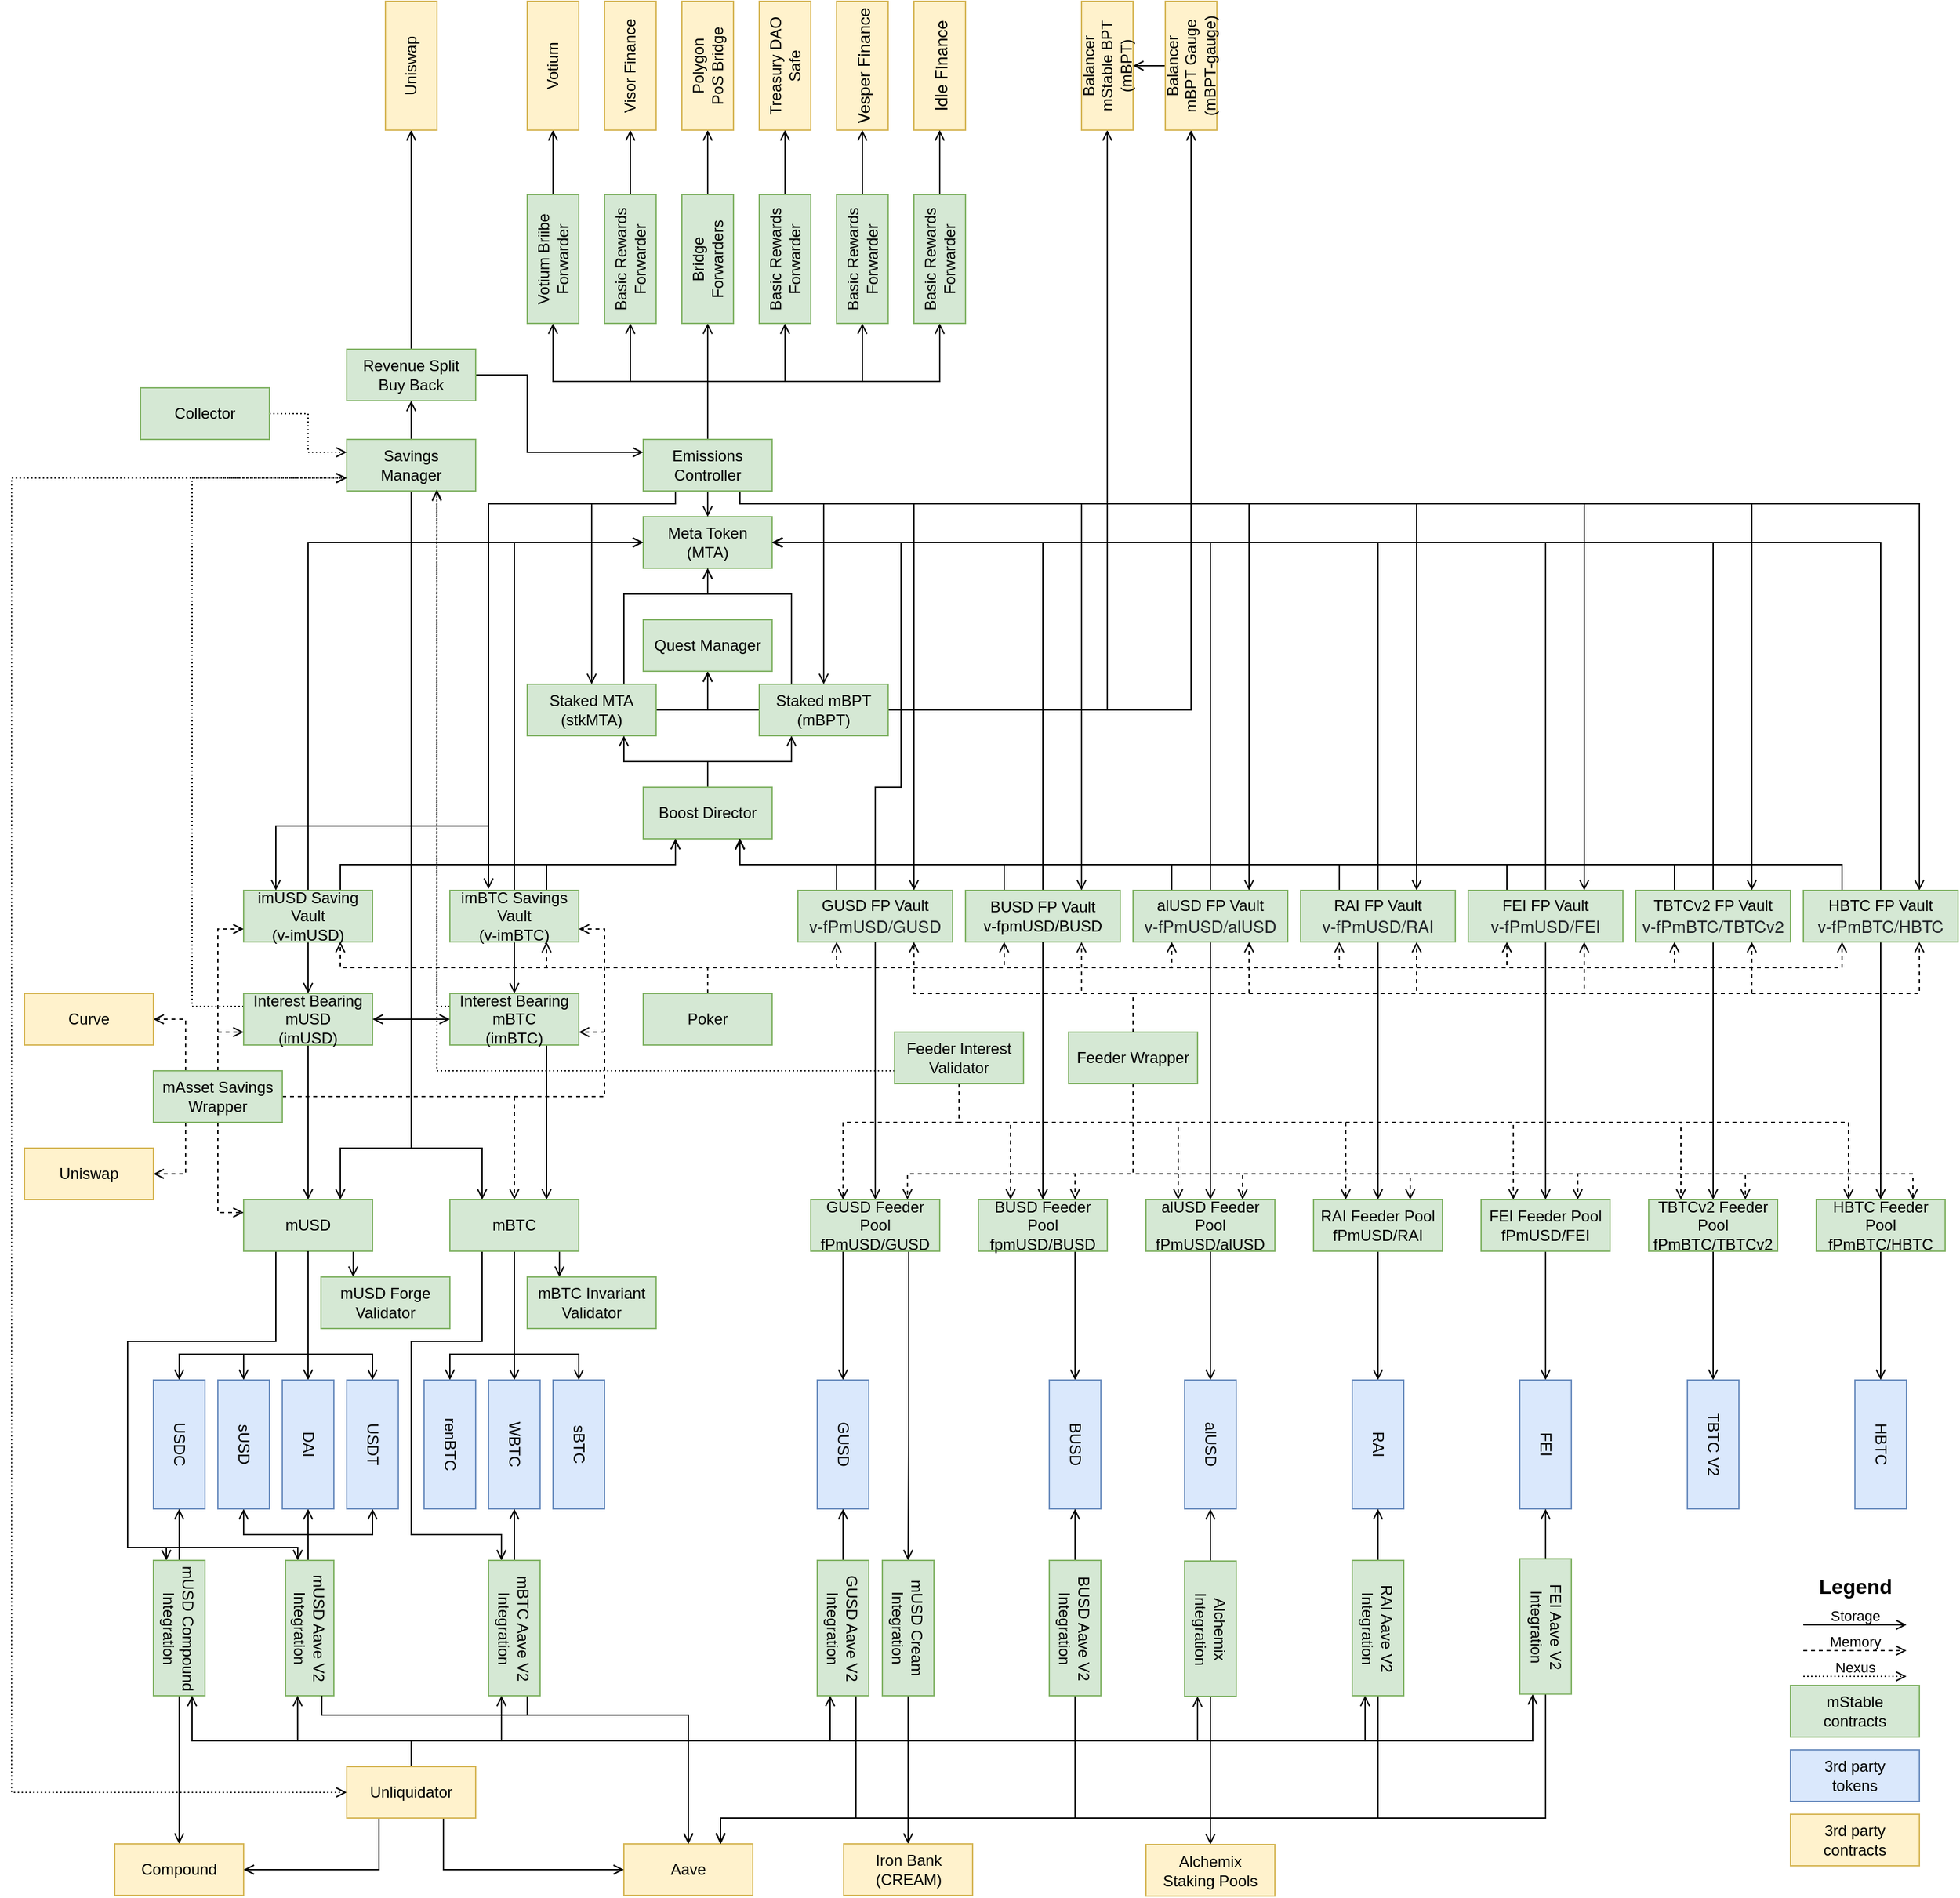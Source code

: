 <mxfile version="16.5.6" type="device" pages="2"><diagram id="_9rFnSgzRAWw9v-9qczC" name="Page-1"><mxGraphModel dx="2201" dy="2111" grid="1" gridSize="10" guides="1" tooltips="1" connect="1" arrows="1" fold="1" page="1" pageScale="1" pageWidth="850" pageHeight="1100" math="0" shadow="0"><root><mxCell id="0"/><mxCell id="1" parent="0"/><mxCell id="GIlBMyTXiSXLhYFRaCI6-11" style="edgeStyle=orthogonalEdgeStyle;rounded=0;orthogonalLoop=1;jettySize=auto;html=1;exitX=0.75;exitY=1;exitDx=0;exitDy=0;entryX=0.75;entryY=0;entryDx=0;entryDy=0;endArrow=open;endFill=0;" parent="1" source="eyyjNeuyLcwpaB6HrIFP-43" target="eyyjNeuyLcwpaB6HrIFP-10" edge="1"><mxGeometry relative="1" as="geometry"><Array as="points"><mxPoint x="465" y="20"/><mxPoint x="600" y="20"/></Array></mxGeometry></mxCell><mxCell id="GIlBMyTXiSXLhYFRaCI6-12" style="edgeStyle=orthogonalEdgeStyle;rounded=0;orthogonalLoop=1;jettySize=auto;html=1;exitX=0.75;exitY=1;exitDx=0;exitDy=0;entryX=0.75;entryY=0;entryDx=0;entryDy=0;endArrow=open;endFill=0;" parent="1" source="eyyjNeuyLcwpaB6HrIFP-43" target="eyyjNeuyLcwpaB6HrIFP-13" edge="1"><mxGeometry relative="1" as="geometry"><Array as="points"><mxPoint x="465" y="20"/><mxPoint x="730" y="20"/></Array></mxGeometry></mxCell><mxCell id="GIlBMyTXiSXLhYFRaCI6-13" style="edgeStyle=orthogonalEdgeStyle;rounded=0;orthogonalLoop=1;jettySize=auto;html=1;exitX=0.75;exitY=1;exitDx=0;exitDy=0;entryX=0.75;entryY=0;entryDx=0;entryDy=0;endArrow=open;endFill=0;" parent="1" source="eyyjNeuyLcwpaB6HrIFP-43" target="eyyjNeuyLcwpaB6HrIFP-126" edge="1"><mxGeometry relative="1" as="geometry"><Array as="points"><mxPoint x="465" y="20"/><mxPoint x="860" y="20"/></Array></mxGeometry></mxCell><mxCell id="GIlBMyTXiSXLhYFRaCI6-14" style="edgeStyle=orthogonalEdgeStyle;rounded=0;orthogonalLoop=1;jettySize=auto;html=1;exitX=0.75;exitY=1;exitDx=0;exitDy=0;entryX=0.75;entryY=0;entryDx=0;entryDy=0;endArrow=open;endFill=0;" parent="1" source="eyyjNeuyLcwpaB6HrIFP-43" target="eyyjNeuyLcwpaB6HrIFP-127" edge="1"><mxGeometry relative="1" as="geometry"><Array as="points"><mxPoint x="465" y="20"/><mxPoint x="990" y="20"/></Array></mxGeometry></mxCell><mxCell id="GIlBMyTXiSXLhYFRaCI6-15" style="edgeStyle=orthogonalEdgeStyle;rounded=0;orthogonalLoop=1;jettySize=auto;html=1;exitX=0.75;exitY=1;exitDx=0;exitDy=0;entryX=0.75;entryY=0;entryDx=0;entryDy=0;endArrow=open;endFill=0;" parent="1" source="eyyjNeuyLcwpaB6HrIFP-43" target="LDMQ9k-vV1gY6xBeQC1g-2" edge="1"><mxGeometry relative="1" as="geometry"><Array as="points"><mxPoint x="465" y="20"/><mxPoint x="1120" y="20"/></Array></mxGeometry></mxCell><mxCell id="eyyjNeuyLcwpaB6HrIFP-1" value="Meta Token&lt;br&gt;(MTA)" style="whiteSpace=wrap;html=1;align=center;fillColor=#d5e8d4;strokeColor=#82b366;" parent="1" vertex="1"><mxGeometry x="390" y="30" width="100" height="40" as="geometry"/></mxCell><mxCell id="eyyjNeuyLcwpaB6HrIFP-16" style="edgeStyle=orthogonalEdgeStyle;rounded=0;orthogonalLoop=1;jettySize=auto;html=1;exitX=0.75;exitY=0;exitDx=0;exitDy=0;entryX=0.5;entryY=1;entryDx=0;entryDy=0;endArrow=open;endFill=0;" parent="1" source="eyyjNeuyLcwpaB6HrIFP-2" target="eyyjNeuyLcwpaB6HrIFP-1" edge="1"><mxGeometry relative="1" as="geometry"><Array as="points"><mxPoint x="375" y="90"/><mxPoint x="440" y="90"/></Array></mxGeometry></mxCell><mxCell id="GIlBMyTXiSXLhYFRaCI6-7" style="edgeStyle=orthogonalEdgeStyle;rounded=0;orthogonalLoop=1;jettySize=auto;html=1;exitX=1;exitY=0.5;exitDx=0;exitDy=0;entryX=0.5;entryY=1;entryDx=0;entryDy=0;endArrow=open;endFill=0;" parent="1" source="eyyjNeuyLcwpaB6HrIFP-2" target="GIlBMyTXiSXLhYFRaCI6-6" edge="1"><mxGeometry relative="1" as="geometry"/></mxCell><mxCell id="eyyjNeuyLcwpaB6HrIFP-2" value="Staked MTA&lt;br&gt;(stkMTA)" style="whiteSpace=wrap;html=1;align=center;fillColor=#d5e8d4;strokeColor=#82b366;" parent="1" vertex="1"><mxGeometry x="300" y="160" width="100" height="40" as="geometry"/></mxCell><mxCell id="eyyjNeuyLcwpaB6HrIFP-17" style="edgeStyle=orthogonalEdgeStyle;rounded=0;orthogonalLoop=1;jettySize=auto;html=1;exitX=0.5;exitY=0;exitDx=0;exitDy=0;entryX=0.75;entryY=1;entryDx=0;entryDy=0;endArrow=open;endFill=0;" parent="1" source="eyyjNeuyLcwpaB6HrIFP-3" target="eyyjNeuyLcwpaB6HrIFP-2" edge="1"><mxGeometry relative="1" as="geometry"><Array as="points"><mxPoint x="440" y="220"/><mxPoint x="375" y="220"/></Array></mxGeometry></mxCell><mxCell id="GIlBMyTXiSXLhYFRaCI6-4" style="edgeStyle=orthogonalEdgeStyle;rounded=0;orthogonalLoop=1;jettySize=auto;html=1;exitX=0.5;exitY=0;exitDx=0;exitDy=0;entryX=0.25;entryY=1;entryDx=0;entryDy=0;endArrow=open;endFill=0;" parent="1" source="eyyjNeuyLcwpaB6HrIFP-3" target="GIlBMyTXiSXLhYFRaCI6-2" edge="1"><mxGeometry relative="1" as="geometry"/></mxCell><mxCell id="eyyjNeuyLcwpaB6HrIFP-3" value="Boost Director" style="whiteSpace=wrap;html=1;align=center;fillColor=#d5e8d4;strokeColor=#82b366;" parent="1" vertex="1"><mxGeometry x="390" y="240" width="100" height="40" as="geometry"/></mxCell><mxCell id="eyyjNeuyLcwpaB6HrIFP-19" style="edgeStyle=orthogonalEdgeStyle;rounded=0;orthogonalLoop=1;jettySize=auto;html=1;exitX=0.75;exitY=0;exitDx=0;exitDy=0;endArrow=open;endFill=0;entryX=0.25;entryY=1;entryDx=0;entryDy=0;" parent="1" source="eyyjNeuyLcwpaB6HrIFP-4" target="eyyjNeuyLcwpaB6HrIFP-3" edge="1"><mxGeometry relative="1" as="geometry"><Array as="points"><mxPoint x="155" y="300"/><mxPoint x="415" y="300"/></Array><mxPoint x="420" y="290" as="targetPoint"/></mxGeometry></mxCell><mxCell id="eyyjNeuyLcwpaB6HrIFP-20" style="edgeStyle=orthogonalEdgeStyle;rounded=0;orthogonalLoop=1;jettySize=auto;html=1;exitX=0.5;exitY=1;exitDx=0;exitDy=0;entryX=0.5;entryY=0;entryDx=0;entryDy=0;endArrow=open;endFill=0;" parent="1" source="eyyjNeuyLcwpaB6HrIFP-4" target="eyyjNeuyLcwpaB6HrIFP-5" edge="1"><mxGeometry relative="1" as="geometry"/></mxCell><mxCell id="eyyjNeuyLcwpaB6HrIFP-21" style="edgeStyle=orthogonalEdgeStyle;rounded=0;orthogonalLoop=1;jettySize=auto;html=1;exitX=0.5;exitY=0;exitDx=0;exitDy=0;endArrow=open;endFill=0;entryX=0;entryY=0.5;entryDx=0;entryDy=0;" parent="1" source="eyyjNeuyLcwpaB6HrIFP-4" target="eyyjNeuyLcwpaB6HrIFP-1" edge="1"><mxGeometry relative="1" as="geometry"><mxPoint x="280" y="90" as="targetPoint"/></mxGeometry></mxCell><mxCell id="eyyjNeuyLcwpaB6HrIFP-4" value="imUSD Saving Vault&lt;br&gt;(v-imUSD)" style="whiteSpace=wrap;html=1;align=center;fillColor=#d5e8d4;strokeColor=#82b366;" parent="1" vertex="1"><mxGeometry x="80" y="320" width="100" height="40" as="geometry"/></mxCell><mxCell id="eyyjNeuyLcwpaB6HrIFP-22" style="edgeStyle=orthogonalEdgeStyle;rounded=0;orthogonalLoop=1;jettySize=auto;html=1;exitX=0.5;exitY=1;exitDx=0;exitDy=0;entryX=0.5;entryY=0;entryDx=0;entryDy=0;endArrow=open;endFill=0;" parent="1" source="eyyjNeuyLcwpaB6HrIFP-5" target="eyyjNeuyLcwpaB6HrIFP-6" edge="1"><mxGeometry relative="1" as="geometry"/></mxCell><mxCell id="F12hg52iFOPh95Cqyf0f-2" style="edgeStyle=orthogonalEdgeStyle;rounded=0;orthogonalLoop=1;jettySize=auto;html=1;exitX=0;exitY=0.25;exitDx=0;exitDy=0;entryX=0;entryY=0.75;entryDx=0;entryDy=0;dashed=1;dashPattern=1 2;endArrow=open;endFill=0;" parent="1" source="eyyjNeuyLcwpaB6HrIFP-5" target="eyyjNeuyLcwpaB6HrIFP-38" edge="1"><mxGeometry relative="1" as="geometry"><Array as="points"><mxPoint x="40" y="410"/><mxPoint x="40"/></Array></mxGeometry></mxCell><mxCell id="eyyjNeuyLcwpaB6HrIFP-5" value="Interest Bearing mUSD&lt;br&gt;(imUSD)" style="whiteSpace=wrap;html=1;align=center;fillColor=#d5e8d4;strokeColor=#82b366;" parent="1" vertex="1"><mxGeometry x="80" y="400" width="100" height="40" as="geometry"/></mxCell><mxCell id="eyyjNeuyLcwpaB6HrIFP-94" style="edgeStyle=orthogonalEdgeStyle;rounded=0;orthogonalLoop=1;jettySize=auto;html=1;exitX=0.75;exitY=1;exitDx=0;exitDy=0;entryX=0.25;entryY=0;entryDx=0;entryDy=0;endArrow=open;endFill=0;" parent="1" source="eyyjNeuyLcwpaB6HrIFP-6" target="eyyjNeuyLcwpaB6HrIFP-93" edge="1"><mxGeometry relative="1" as="geometry"/></mxCell><mxCell id="eyyjNeuyLcwpaB6HrIFP-217" style="edgeStyle=orthogonalEdgeStyle;rounded=0;orthogonalLoop=1;jettySize=auto;html=1;exitX=0.25;exitY=1;exitDx=0;exitDy=0;entryX=0;entryY=0.75;entryDx=0;entryDy=0;endArrow=open;endFill=0;" parent="1" source="eyyjNeuyLcwpaB6HrIFP-6" target="eyyjNeuyLcwpaB6HrIFP-53" edge="1"><mxGeometry relative="1" as="geometry"><Array as="points"><mxPoint x="105" y="670"/><mxPoint x="-10" y="670"/><mxPoint x="-10" y="830"/><mxPoint x="20" y="830"/></Array></mxGeometry></mxCell><mxCell id="eyyjNeuyLcwpaB6HrIFP-218" style="edgeStyle=orthogonalEdgeStyle;rounded=0;orthogonalLoop=1;jettySize=auto;html=1;exitX=0.25;exitY=1;exitDx=0;exitDy=0;entryX=0;entryY=0.75;entryDx=0;entryDy=0;endArrow=open;endFill=0;" parent="1" source="eyyjNeuyLcwpaB6HrIFP-6" target="eyyjNeuyLcwpaB6HrIFP-41" edge="1"><mxGeometry relative="1" as="geometry"><Array as="points"><mxPoint x="105" y="670"/><mxPoint x="-10" y="670"/><mxPoint x="-10" y="830"/><mxPoint x="122" y="830"/><mxPoint x="122" y="840"/></Array></mxGeometry></mxCell><mxCell id="eyyjNeuyLcwpaB6HrIFP-6" value="mUSD" style="whiteSpace=wrap;html=1;align=center;fillColor=#d5e8d4;strokeColor=#82b366;" parent="1" vertex="1"><mxGeometry x="80" y="560" width="100" height="40" as="geometry"/></mxCell><mxCell id="eyyjNeuyLcwpaB6HrIFP-24" style="edgeStyle=orthogonalEdgeStyle;rounded=0;orthogonalLoop=1;jettySize=auto;html=1;exitX=0.5;exitY=0;exitDx=0;exitDy=0;entryX=0;entryY=0.5;entryDx=0;entryDy=0;endArrow=open;endFill=0;" parent="1" source="eyyjNeuyLcwpaB6HrIFP-7" target="eyyjNeuyLcwpaB6HrIFP-1" edge="1"><mxGeometry relative="1" as="geometry"><mxPoint x="380" y="100" as="targetPoint"/></mxGeometry></mxCell><mxCell id="eyyjNeuyLcwpaB6HrIFP-25" style="edgeStyle=orthogonalEdgeStyle;rounded=0;orthogonalLoop=1;jettySize=auto;html=1;exitX=0.5;exitY=1;exitDx=0;exitDy=0;entryX=0.5;entryY=0;entryDx=0;entryDy=0;endArrow=open;endFill=0;" parent="1" source="eyyjNeuyLcwpaB6HrIFP-7" target="eyyjNeuyLcwpaB6HrIFP-8" edge="1"><mxGeometry relative="1" as="geometry"/></mxCell><mxCell id="5c5EhGpWt6KGe-aB0249-1" style="edgeStyle=orthogonalEdgeStyle;rounded=0;orthogonalLoop=1;jettySize=auto;html=1;exitX=0.75;exitY=0;exitDx=0;exitDy=0;entryX=0.25;entryY=1;entryDx=0;entryDy=0;endArrow=open;endFill=0;" parent="1" source="eyyjNeuyLcwpaB6HrIFP-7" target="eyyjNeuyLcwpaB6HrIFP-3" edge="1"><mxGeometry relative="1" as="geometry"/></mxCell><mxCell id="eyyjNeuyLcwpaB6HrIFP-7" value="imBTC Savings Vault&lt;br&gt;(v-imBTC)" style="whiteSpace=wrap;html=1;align=center;fillColor=#d5e8d4;strokeColor=#82b366;" parent="1" vertex="1"><mxGeometry x="240" y="320" width="100" height="40" as="geometry"/></mxCell><mxCell id="eyyjNeuyLcwpaB6HrIFP-26" style="edgeStyle=orthogonalEdgeStyle;rounded=0;orthogonalLoop=1;jettySize=auto;html=1;exitX=0.75;exitY=1;exitDx=0;exitDy=0;entryX=0.75;entryY=0;entryDx=0;entryDy=0;endArrow=open;endFill=0;" parent="1" source="eyyjNeuyLcwpaB6HrIFP-8" target="eyyjNeuyLcwpaB6HrIFP-9" edge="1"><mxGeometry relative="1" as="geometry"/></mxCell><mxCell id="F12hg52iFOPh95Cqyf0f-3" style="edgeStyle=orthogonalEdgeStyle;rounded=0;orthogonalLoop=1;jettySize=auto;html=1;exitX=0;exitY=0.25;exitDx=0;exitDy=0;dashed=1;dashPattern=1 2;endArrow=open;endFill=0;entryX=0.698;entryY=0.99;entryDx=0;entryDy=0;entryPerimeter=0;" parent="1" source="eyyjNeuyLcwpaB6HrIFP-8" target="eyyjNeuyLcwpaB6HrIFP-38" edge="1"><mxGeometry relative="1" as="geometry"><Array as="points"><mxPoint x="230" y="410"/></Array><mxPoint x="230" y="90" as="targetPoint"/></mxGeometry></mxCell><mxCell id="eyyjNeuyLcwpaB6HrIFP-8" value="Interest Bearing mBTC&lt;br&gt;(imBTC)" style="whiteSpace=wrap;html=1;align=center;fillColor=#d5e8d4;strokeColor=#82b366;" parent="1" vertex="1"><mxGeometry x="240" y="400" width="100" height="40" as="geometry"/></mxCell><mxCell id="eyyjNeuyLcwpaB6HrIFP-48" style="edgeStyle=orthogonalEdgeStyle;rounded=0;orthogonalLoop=1;jettySize=auto;html=1;exitX=0.5;exitY=1;exitDx=0;exitDy=0;entryX=0;entryY=0.5;entryDx=0;entryDy=0;endArrow=open;endFill=0;" parent="1" source="eyyjNeuyLcwpaB6HrIFP-6" target="eyyjNeuyLcwpaB6HrIFP-44" edge="1"><mxGeometry relative="1" as="geometry"><Array as="points"><mxPoint x="130" y="680"/><mxPoint x="30" y="680"/></Array></mxGeometry></mxCell><mxCell id="eyyjNeuyLcwpaB6HrIFP-49" style="edgeStyle=orthogonalEdgeStyle;rounded=0;orthogonalLoop=1;jettySize=auto;html=1;exitX=0.5;exitY=1;exitDx=0;exitDy=0;entryX=0;entryY=0.5;entryDx=0;entryDy=0;endArrow=open;endFill=0;" parent="1" source="eyyjNeuyLcwpaB6HrIFP-6" target="eyyjNeuyLcwpaB6HrIFP-45" edge="1"><mxGeometry relative="1" as="geometry"><Array as="points"><mxPoint x="130" y="680"/><mxPoint x="80" y="680"/></Array></mxGeometry></mxCell><mxCell id="eyyjNeuyLcwpaB6HrIFP-50" style="edgeStyle=orthogonalEdgeStyle;rounded=0;orthogonalLoop=1;jettySize=auto;html=1;exitX=0.5;exitY=1;exitDx=0;exitDy=0;entryX=0;entryY=0.5;entryDx=0;entryDy=0;endArrow=open;endFill=0;" parent="1" source="eyyjNeuyLcwpaB6HrIFP-6" target="eyyjNeuyLcwpaB6HrIFP-46" edge="1"><mxGeometry relative="1" as="geometry"><Array as="points"><mxPoint x="130" y="640"/><mxPoint x="130" y="640"/></Array></mxGeometry></mxCell><mxCell id="eyyjNeuyLcwpaB6HrIFP-51" style="edgeStyle=orthogonalEdgeStyle;rounded=0;orthogonalLoop=1;jettySize=auto;html=1;exitX=0.5;exitY=1;exitDx=0;exitDy=0;entryX=0;entryY=0.5;entryDx=0;entryDy=0;endArrow=open;endFill=0;" parent="1" source="eyyjNeuyLcwpaB6HrIFP-6" target="eyyjNeuyLcwpaB6HrIFP-47" edge="1"><mxGeometry relative="1" as="geometry"><Array as="points"><mxPoint x="130" y="680"/><mxPoint x="180" y="680"/></Array></mxGeometry></mxCell><mxCell id="eyyjNeuyLcwpaB6HrIFP-66" style="edgeStyle=orthogonalEdgeStyle;rounded=0;orthogonalLoop=1;jettySize=auto;html=1;exitX=0.5;exitY=1;exitDx=0;exitDy=0;entryX=0;entryY=0.5;entryDx=0;entryDy=0;endArrow=open;endFill=0;" parent="1" source="eyyjNeuyLcwpaB6HrIFP-9" target="eyyjNeuyLcwpaB6HrIFP-64" edge="1"><mxGeometry relative="1" as="geometry"/></mxCell><mxCell id="eyyjNeuyLcwpaB6HrIFP-67" style="edgeStyle=orthogonalEdgeStyle;rounded=0;orthogonalLoop=1;jettySize=auto;html=1;exitX=0.5;exitY=1;exitDx=0;exitDy=0;entryX=0;entryY=0.5;entryDx=0;entryDy=0;endArrow=open;endFill=0;" parent="1" source="eyyjNeuyLcwpaB6HrIFP-9" target="eyyjNeuyLcwpaB6HrIFP-63" edge="1"><mxGeometry relative="1" as="geometry"><Array as="points"><mxPoint x="290" y="680"/><mxPoint x="340" y="680"/></Array></mxGeometry></mxCell><mxCell id="eyyjNeuyLcwpaB6HrIFP-68" style="edgeStyle=orthogonalEdgeStyle;rounded=0;orthogonalLoop=1;jettySize=auto;html=1;exitX=0.5;exitY=1;exitDx=0;exitDy=0;entryX=0;entryY=0.5;entryDx=0;entryDy=0;endArrow=open;endFill=0;" parent="1" source="eyyjNeuyLcwpaB6HrIFP-9" target="eyyjNeuyLcwpaB6HrIFP-65" edge="1"><mxGeometry relative="1" as="geometry"><Array as="points"><mxPoint x="290" y="680"/><mxPoint x="240" y="680"/></Array></mxGeometry></mxCell><mxCell id="eyyjNeuyLcwpaB6HrIFP-92" style="edgeStyle=orthogonalEdgeStyle;rounded=0;orthogonalLoop=1;jettySize=auto;html=1;exitX=0.75;exitY=1;exitDx=0;exitDy=0;entryX=0.25;entryY=0;entryDx=0;entryDy=0;endArrow=open;endFill=0;" parent="1" source="eyyjNeuyLcwpaB6HrIFP-9" target="eyyjNeuyLcwpaB6HrIFP-91" edge="1"><mxGeometry relative="1" as="geometry"/></mxCell><mxCell id="chTLfI--SOpP3aUYkiDc-9" style="edgeStyle=orthogonalEdgeStyle;rounded=0;orthogonalLoop=1;jettySize=auto;html=1;exitX=0.25;exitY=1;exitDx=0;exitDy=0;entryX=0;entryY=0.75;entryDx=0;entryDy=0;endArrow=open;endFill=0;" parent="1" source="eyyjNeuyLcwpaB6HrIFP-9" target="chTLfI--SOpP3aUYkiDc-1" edge="1"><mxGeometry relative="1" as="geometry"><Array as="points"><mxPoint x="265" y="670"/><mxPoint x="210" y="670"/><mxPoint x="210" y="820"/><mxPoint x="280" y="820"/></Array></mxGeometry></mxCell><mxCell id="eyyjNeuyLcwpaB6HrIFP-9" value="mBTC" style="whiteSpace=wrap;html=1;align=center;fillColor=#d5e8d4;strokeColor=#82b366;" parent="1" vertex="1"><mxGeometry x="240" y="560" width="100" height="40" as="geometry"/></mxCell><mxCell id="eyyjNeuyLcwpaB6HrIFP-31" style="edgeStyle=orthogonalEdgeStyle;rounded=0;orthogonalLoop=1;jettySize=auto;html=1;exitX=0.25;exitY=0;exitDx=0;exitDy=0;entryX=0.75;entryY=1;entryDx=0;entryDy=0;endArrow=open;endFill=0;" parent="1" source="eyyjNeuyLcwpaB6HrIFP-10" target="eyyjNeuyLcwpaB6HrIFP-3" edge="1"><mxGeometry relative="1" as="geometry"/></mxCell><mxCell id="eyyjNeuyLcwpaB6HrIFP-33" style="edgeStyle=orthogonalEdgeStyle;rounded=0;orthogonalLoop=1;jettySize=auto;html=1;exitX=0.5;exitY=0;exitDx=0;exitDy=0;entryX=1;entryY=0.5;entryDx=0;entryDy=0;endArrow=open;endFill=0;" parent="1" source="eyyjNeuyLcwpaB6HrIFP-10" target="eyyjNeuyLcwpaB6HrIFP-1" edge="1"><mxGeometry relative="1" as="geometry"><Array as="points"><mxPoint x="570" y="240"/><mxPoint x="590" y="240"/><mxPoint x="590" y="50"/></Array></mxGeometry></mxCell><mxCell id="eyyjNeuyLcwpaB6HrIFP-10" value="GUSD FP Vault&lt;br&gt;&lt;span style=&quot;color: rgb(33 , 37 , 41) ; font-family: &amp;#34;helvetica neue&amp;#34; , &amp;#34;helvetica&amp;#34; , &amp;#34;arial&amp;#34; , sans-serif ; font-size: 13px ; text-align: left&quot;&gt;v-fPmUSD/GUSD&lt;/span&gt;" style="whiteSpace=wrap;html=1;align=center;fillColor=#d5e8d4;strokeColor=#82b366;" parent="1" vertex="1"><mxGeometry x="510" y="320" width="120" height="40" as="geometry"/></mxCell><mxCell id="eyyjNeuyLcwpaB6HrIFP-27" style="edgeStyle=orthogonalEdgeStyle;rounded=0;orthogonalLoop=1;jettySize=auto;html=1;exitX=0.5;exitY=1;exitDx=0;exitDy=0;entryX=0.5;entryY=0;entryDx=0;entryDy=0;endArrow=open;endFill=0;" parent="1" source="eyyjNeuyLcwpaB6HrIFP-10" target="eyyjNeuyLcwpaB6HrIFP-12" edge="1"><mxGeometry relative="1" as="geometry"><mxPoint x="570" y="440" as="sourcePoint"/></mxGeometry></mxCell><mxCell id="eyyjNeuyLcwpaB6HrIFP-106" style="edgeStyle=orthogonalEdgeStyle;rounded=0;orthogonalLoop=1;jettySize=auto;html=1;exitX=0.25;exitY=1;exitDx=0;exitDy=0;endArrow=open;endFill=0;" parent="1" source="eyyjNeuyLcwpaB6HrIFP-12" target="eyyjNeuyLcwpaB6HrIFP-102" edge="1"><mxGeometry relative="1" as="geometry"/></mxCell><mxCell id="XEhjj_8P8dKhVR9mOJyH-5" style="edgeStyle=orthogonalEdgeStyle;rounded=0;orthogonalLoop=1;jettySize=auto;html=1;exitX=0.75;exitY=1;exitDx=0;exitDy=0;entryX=0;entryY=0.5;entryDx=0;entryDy=0;endArrow=open;endFill=0;" parent="1" source="eyyjNeuyLcwpaB6HrIFP-12" target="XEhjj_8P8dKhVR9mOJyH-1" edge="1"><mxGeometry relative="1" as="geometry"><Array as="points"><mxPoint x="596" y="740"/><mxPoint x="596" y="740"/></Array></mxGeometry></mxCell><mxCell id="eyyjNeuyLcwpaB6HrIFP-12" value="GUSD Feeder Pool fPmUSD/GUSD" style="whiteSpace=wrap;html=1;align=center;fillColor=#d5e8d4;strokeColor=#82b366;" parent="1" vertex="1"><mxGeometry x="520" y="560" width="100" height="40" as="geometry"/></mxCell><mxCell id="eyyjNeuyLcwpaB6HrIFP-32" style="edgeStyle=orthogonalEdgeStyle;rounded=0;orthogonalLoop=1;jettySize=auto;html=1;exitX=0.25;exitY=0;exitDx=0;exitDy=0;entryX=0.75;entryY=1;entryDx=0;entryDy=0;endArrow=open;endFill=0;" parent="1" source="eyyjNeuyLcwpaB6HrIFP-13" target="eyyjNeuyLcwpaB6HrIFP-3" edge="1"><mxGeometry relative="1" as="geometry"/></mxCell><mxCell id="eyyjNeuyLcwpaB6HrIFP-34" style="edgeStyle=orthogonalEdgeStyle;rounded=0;orthogonalLoop=1;jettySize=auto;html=1;exitX=0.5;exitY=0;exitDx=0;exitDy=0;endArrow=open;endFill=0;entryX=1;entryY=0.5;entryDx=0;entryDy=0;" parent="1" source="eyyjNeuyLcwpaB6HrIFP-13" target="eyyjNeuyLcwpaB6HrIFP-1" edge="1"><mxGeometry relative="1" as="geometry"><mxPoint x="490" y="100" as="targetPoint"/><Array as="points"><mxPoint x="700" y="50"/></Array></mxGeometry></mxCell><mxCell id="eyyjNeuyLcwpaB6HrIFP-13" value="BUSD FP Vault&lt;br&gt;v-fpmUSD/BUSD" style="whiteSpace=wrap;html=1;align=center;fillColor=#d5e8d4;strokeColor=#82b366;" parent="1" vertex="1"><mxGeometry x="640" y="320" width="120" height="40" as="geometry"/></mxCell><mxCell id="eyyjNeuyLcwpaB6HrIFP-30" style="edgeStyle=orthogonalEdgeStyle;rounded=0;orthogonalLoop=1;jettySize=auto;html=1;exitX=0.5;exitY=1;exitDx=0;exitDy=0;entryX=0.5;entryY=0;entryDx=0;entryDy=0;endArrow=open;endFill=0;" parent="1" source="eyyjNeuyLcwpaB6HrIFP-13" target="eyyjNeuyLcwpaB6HrIFP-15" edge="1"><mxGeometry relative="1" as="geometry"><mxPoint x="700" y="440" as="sourcePoint"/></mxGeometry></mxCell><mxCell id="eyyjNeuyLcwpaB6HrIFP-112" style="edgeStyle=orthogonalEdgeStyle;rounded=0;orthogonalLoop=1;jettySize=auto;html=1;exitX=0.75;exitY=1;exitDx=0;exitDy=0;endArrow=open;endFill=0;" parent="1" source="eyyjNeuyLcwpaB6HrIFP-15" target="eyyjNeuyLcwpaB6HrIFP-108" edge="1"><mxGeometry relative="1" as="geometry"/></mxCell><mxCell id="eyyjNeuyLcwpaB6HrIFP-15" value="BUSD Feeder Pool&lt;br&gt;&lt;span&gt;fpmUSD/BUSD&lt;/span&gt;" style="whiteSpace=wrap;html=1;align=center;fillColor=#d5e8d4;strokeColor=#82b366;" parent="1" vertex="1"><mxGeometry x="650" y="560" width="100" height="40" as="geometry"/></mxCell><mxCell id="eyyjNeuyLcwpaB6HrIFP-151" style="edgeStyle=orthogonalEdgeStyle;rounded=0;orthogonalLoop=1;jettySize=auto;html=1;exitX=0.5;exitY=1;exitDx=0;exitDy=0;entryX=1;entryY=0.5;entryDx=0;entryDy=0;endArrow=open;endFill=0;" parent="1" source="eyyjNeuyLcwpaB6HrIFP-38" target="eyyjNeuyLcwpaB6HrIFP-5" edge="1"><mxGeometry relative="1" as="geometry"><Array as="points"><mxPoint x="210" y="420"/></Array></mxGeometry></mxCell><mxCell id="eyyjNeuyLcwpaB6HrIFP-152" style="edgeStyle=orthogonalEdgeStyle;rounded=0;orthogonalLoop=1;jettySize=auto;html=1;exitX=0.5;exitY=1;exitDx=0;exitDy=0;endArrow=open;endFill=0;entryX=0;entryY=0.5;entryDx=0;entryDy=0;" parent="1" source="eyyjNeuyLcwpaB6HrIFP-38" target="eyyjNeuyLcwpaB6HrIFP-8" edge="1"><mxGeometry relative="1" as="geometry"><mxPoint x="230" y="390" as="targetPoint"/><Array as="points"><mxPoint x="210" y="420"/></Array></mxGeometry></mxCell><mxCell id="eyyjNeuyLcwpaB6HrIFP-153" style="edgeStyle=orthogonalEdgeStyle;rounded=0;orthogonalLoop=1;jettySize=auto;html=1;exitX=0.5;exitY=1;exitDx=0;exitDy=0;entryX=0.75;entryY=0;entryDx=0;entryDy=0;endArrow=open;endFill=0;" parent="1" source="eyyjNeuyLcwpaB6HrIFP-38" target="eyyjNeuyLcwpaB6HrIFP-6" edge="1"><mxGeometry relative="1" as="geometry"><Array as="points"><mxPoint x="210" y="520"/><mxPoint x="155" y="520"/></Array></mxGeometry></mxCell><mxCell id="eyyjNeuyLcwpaB6HrIFP-154" style="edgeStyle=orthogonalEdgeStyle;rounded=0;orthogonalLoop=1;jettySize=auto;html=1;exitX=0.5;exitY=1;exitDx=0;exitDy=0;entryX=0.25;entryY=0;entryDx=0;entryDy=0;endArrow=open;endFill=0;" parent="1" source="eyyjNeuyLcwpaB6HrIFP-38" target="eyyjNeuyLcwpaB6HrIFP-9" edge="1"><mxGeometry relative="1" as="geometry"><Array as="points"><mxPoint x="210" y="520"/><mxPoint x="265" y="520"/></Array></mxGeometry></mxCell><mxCell id="eyyjNeuyLcwpaB6HrIFP-155" style="edgeStyle=orthogonalEdgeStyle;rounded=0;orthogonalLoop=1;jettySize=auto;html=1;exitX=0.5;exitY=0;exitDx=0;exitDy=0;entryX=0.5;entryY=1;entryDx=0;entryDy=0;endArrow=open;endFill=0;" parent="1" source="eyyjNeuyLcwpaB6HrIFP-38" target="eyyjNeuyLcwpaB6HrIFP-150" edge="1"><mxGeometry relative="1" as="geometry"/></mxCell><mxCell id="eyyjNeuyLcwpaB6HrIFP-38" value="Savings&lt;br&gt;Manager" style="whiteSpace=wrap;html=1;align=center;fillColor=#d5e8d4;strokeColor=#82b366;" parent="1" vertex="1"><mxGeometry x="160" y="-30" width="100" height="40" as="geometry"/></mxCell><mxCell id="eyyjNeuyLcwpaB6HrIFP-40" value="Aave" style="whiteSpace=wrap;html=1;align=center;rotation=0;fillColor=#fff2cc;strokeColor=#d6b656;" parent="1" vertex="1"><mxGeometry x="375" y="1060" width="100" height="40" as="geometry"/></mxCell><mxCell id="eyyjNeuyLcwpaB6HrIFP-56" style="edgeStyle=orthogonalEdgeStyle;rounded=0;orthogonalLoop=1;jettySize=auto;html=1;exitX=0;exitY=0.5;exitDx=0;exitDy=0;endArrow=open;endFill=0;" parent="1" source="eyyjNeuyLcwpaB6HrIFP-41" target="eyyjNeuyLcwpaB6HrIFP-46" edge="1"><mxGeometry relative="1" as="geometry"><Array as="points"><mxPoint x="130" y="830"/><mxPoint x="130" y="830"/></Array></mxGeometry></mxCell><mxCell id="eyyjNeuyLcwpaB6HrIFP-57" style="edgeStyle=orthogonalEdgeStyle;rounded=0;orthogonalLoop=1;jettySize=auto;html=1;exitX=0;exitY=0.5;exitDx=0;exitDy=0;entryX=1;entryY=0.5;entryDx=0;entryDy=0;endArrow=open;endFill=0;" parent="1" source="eyyjNeuyLcwpaB6HrIFP-41" target="eyyjNeuyLcwpaB6HrIFP-47" edge="1"><mxGeometry relative="1" as="geometry"><Array as="points"><mxPoint x="130" y="820"/><mxPoint x="180" y="820"/></Array></mxGeometry></mxCell><mxCell id="eyyjNeuyLcwpaB6HrIFP-62" style="edgeStyle=orthogonalEdgeStyle;rounded=0;orthogonalLoop=1;jettySize=auto;html=1;exitX=1;exitY=0.5;exitDx=0;exitDy=0;entryX=0.5;entryY=0;entryDx=0;entryDy=0;endArrow=open;endFill=0;" parent="1" source="eyyjNeuyLcwpaB6HrIFP-53" target="eyyjNeuyLcwpaB6HrIFP-42" edge="1"><mxGeometry relative="1" as="geometry"/></mxCell><mxCell id="GIlBMyTXiSXLhYFRaCI6-1" style="edgeStyle=orthogonalEdgeStyle;rounded=0;orthogonalLoop=1;jettySize=auto;html=1;exitX=0;exitY=0.5;exitDx=0;exitDy=0;entryX=1;entryY=0.5;entryDx=0;entryDy=0;endArrow=open;endFill=0;" parent="1" source="eyyjNeuyLcwpaB6HrIFP-41" target="eyyjNeuyLcwpaB6HrIFP-45" edge="1"><mxGeometry relative="1" as="geometry"><Array as="points"><mxPoint x="130" y="820"/><mxPoint x="80" y="820"/></Array></mxGeometry></mxCell><mxCell id="eyyjNeuyLcwpaB6HrIFP-41" value="mUSD Aave V2 Integration" style="whiteSpace=wrap;html=1;align=center;rotation=90;fillColor=#d5e8d4;strokeColor=#82b366;" parent="1" vertex="1"><mxGeometry x="78.75" y="873.75" width="105" height="37.5" as="geometry"/></mxCell><mxCell id="eyyjNeuyLcwpaB6HrIFP-42" value="Compound" style="whiteSpace=wrap;html=1;align=center;rotation=0;fillColor=#fff2cc;strokeColor=#d6b656;" parent="1" vertex="1"><mxGeometry x="-20" y="1060" width="100" height="40" as="geometry"/></mxCell><mxCell id="5c5EhGpWt6KGe-aB0249-15" style="edgeStyle=orthogonalEdgeStyle;rounded=0;orthogonalLoop=1;jettySize=auto;html=1;exitX=0.5;exitY=1;exitDx=0;exitDy=0;entryX=0.5;entryY=0;entryDx=0;entryDy=0;endArrow=open;endFill=0;" parent="1" source="eyyjNeuyLcwpaB6HrIFP-43" target="eyyjNeuyLcwpaB6HrIFP-1" edge="1"><mxGeometry relative="1" as="geometry"/></mxCell><mxCell id="GIlBMyTXiSXLhYFRaCI6-9" style="edgeStyle=orthogonalEdgeStyle;rounded=0;orthogonalLoop=1;jettySize=auto;html=1;exitX=0.25;exitY=1;exitDx=0;exitDy=0;endArrow=open;endFill=0;entryX=0.3;entryY=-0.028;entryDx=0;entryDy=0;entryPerimeter=0;" parent="1" source="eyyjNeuyLcwpaB6HrIFP-43" target="eyyjNeuyLcwpaB6HrIFP-7" edge="1"><mxGeometry relative="1" as="geometry"><mxPoint x="270" y="300" as="targetPoint"/><Array as="points"><mxPoint x="415" y="20"/><mxPoint x="270" y="20"/></Array></mxGeometry></mxCell><mxCell id="GIlBMyTXiSXLhYFRaCI6-10" style="edgeStyle=orthogonalEdgeStyle;rounded=0;orthogonalLoop=1;jettySize=auto;html=1;exitX=0.25;exitY=1;exitDx=0;exitDy=0;entryX=0.25;entryY=0;entryDx=0;entryDy=0;endArrow=open;endFill=0;" parent="1" source="eyyjNeuyLcwpaB6HrIFP-43" target="eyyjNeuyLcwpaB6HrIFP-4" edge="1"><mxGeometry relative="1" as="geometry"><Array as="points"><mxPoint x="415" y="20"/><mxPoint x="270" y="20"/><mxPoint x="270" y="270"/><mxPoint x="105" y="270"/></Array></mxGeometry></mxCell><mxCell id="GIlBMyTXiSXLhYFRaCI6-21" style="edgeStyle=orthogonalEdgeStyle;rounded=0;orthogonalLoop=1;jettySize=auto;html=1;exitX=0.25;exitY=1;exitDx=0;exitDy=0;entryX=0.5;entryY=0;entryDx=0;entryDy=0;endArrow=open;endFill=0;" parent="1" source="eyyjNeuyLcwpaB6HrIFP-43" target="eyyjNeuyLcwpaB6HrIFP-2" edge="1"><mxGeometry relative="1" as="geometry"><Array as="points"><mxPoint x="415" y="20"/><mxPoint x="350" y="20"/></Array></mxGeometry></mxCell><mxCell id="GIlBMyTXiSXLhYFRaCI6-22" style="edgeStyle=orthogonalEdgeStyle;rounded=0;orthogonalLoop=1;jettySize=auto;html=1;exitX=0.75;exitY=1;exitDx=0;exitDy=0;entryX=0.5;entryY=0;entryDx=0;entryDy=0;endArrow=open;endFill=0;" parent="1" source="eyyjNeuyLcwpaB6HrIFP-43" target="GIlBMyTXiSXLhYFRaCI6-2" edge="1"><mxGeometry relative="1" as="geometry"><Array as="points"><mxPoint x="465" y="20"/><mxPoint x="530" y="20"/></Array></mxGeometry></mxCell><mxCell id="1UKF-WgBrSbVPFEI7x6U-3" style="edgeStyle=orthogonalEdgeStyle;rounded=0;orthogonalLoop=1;jettySize=auto;html=1;exitX=0.75;exitY=1;exitDx=0;exitDy=0;entryX=0.75;entryY=0;entryDx=0;entryDy=0;endArrow=open;endFill=0;" parent="1" source="eyyjNeuyLcwpaB6HrIFP-43" target="1UKF-WgBrSbVPFEI7x6U-1" edge="1"><mxGeometry relative="1" as="geometry"><Array as="points"><mxPoint x="465" y="20"/><mxPoint x="1250" y="20"/></Array></mxGeometry></mxCell><mxCell id="vYTiuQSeOF3FxCeJ-6Aa-6" style="edgeStyle=orthogonalEdgeStyle;rounded=0;orthogonalLoop=1;jettySize=auto;html=1;exitX=0.5;exitY=0;exitDx=0;exitDy=0;endArrow=open;endFill=0;entryX=0;entryY=0.5;entryDx=0;entryDy=0;" parent="1" source="eyyjNeuyLcwpaB6HrIFP-43" target="nL8xmCH8srqDVvK1IR3F-1" edge="1"><mxGeometry relative="1" as="geometry"><mxPoint x="330" y="-70" as="targetPoint"/></mxGeometry></mxCell><mxCell id="nL8xmCH8srqDVvK1IR3F-13" style="edgeStyle=orthogonalEdgeStyle;rounded=0;orthogonalLoop=1;jettySize=auto;html=1;exitX=0.75;exitY=1;exitDx=0;exitDy=0;entryX=0.75;entryY=0;entryDx=0;entryDy=0;endArrow=open;endFill=0;" parent="1" source="eyyjNeuyLcwpaB6HrIFP-43" target="nL8xmCH8srqDVvK1IR3F-5" edge="1"><mxGeometry relative="1" as="geometry"><Array as="points"><mxPoint x="465" y="20"/><mxPoint x="1380" y="20"/></Array></mxGeometry></mxCell><mxCell id="KaM36KaYrKPxNfaWwd_p-8" style="edgeStyle=orthogonalEdgeStyle;rounded=0;orthogonalLoop=1;jettySize=auto;html=1;exitX=0.5;exitY=0;exitDx=0;exitDy=0;entryX=0;entryY=0.5;entryDx=0;entryDy=0;endArrow=open;endFill=0;" parent="1" source="eyyjNeuyLcwpaB6HrIFP-43" target="KaM36KaYrKPxNfaWwd_p-6" edge="1"><mxGeometry relative="1" as="geometry"/></mxCell><mxCell id="KaM36KaYrKPxNfaWwd_p-12" style="edgeStyle=orthogonalEdgeStyle;rounded=0;orthogonalLoop=1;jettySize=auto;html=1;exitX=0.5;exitY=0;exitDx=0;exitDy=0;entryX=0;entryY=0.5;entryDx=0;entryDy=0;endArrow=open;endFill=0;" parent="1" source="eyyjNeuyLcwpaB6HrIFP-43" target="KaM36KaYrKPxNfaWwd_p-11" edge="1"><mxGeometry relative="1" as="geometry"/></mxCell><mxCell id="KaM36KaYrKPxNfaWwd_p-17" style="edgeStyle=orthogonalEdgeStyle;rounded=0;orthogonalLoop=1;jettySize=auto;html=1;exitX=0.5;exitY=0;exitDx=0;exitDy=0;entryX=0;entryY=0.5;entryDx=0;entryDy=0;endArrow=open;endFill=0;" parent="1" source="eyyjNeuyLcwpaB6HrIFP-43" target="KaM36KaYrKPxNfaWwd_p-14" edge="1"><mxGeometry relative="1" as="geometry"/></mxCell><mxCell id="EGDHLfyNEq0sNOP1Nxz_-4" style="edgeStyle=orthogonalEdgeStyle;rounded=0;orthogonalLoop=1;jettySize=auto;html=1;exitX=0.5;exitY=0;exitDx=0;exitDy=0;entryX=0;entryY=0.5;entryDx=0;entryDy=0;endArrow=open;endFill=0;" edge="1" parent="1" source="eyyjNeuyLcwpaB6HrIFP-43" target="EGDHLfyNEq0sNOP1Nxz_-3"><mxGeometry relative="1" as="geometry"/></mxCell><mxCell id="EGDHLfyNEq0sNOP1Nxz_-15" style="edgeStyle=orthogonalEdgeStyle;rounded=0;orthogonalLoop=1;jettySize=auto;html=1;exitX=0.5;exitY=0;exitDx=0;exitDy=0;entryX=0;entryY=0.5;entryDx=0;entryDy=0;endArrow=open;endFill=0;" edge="1" parent="1" source="eyyjNeuyLcwpaB6HrIFP-43" target="EGDHLfyNEq0sNOP1Nxz_-14"><mxGeometry relative="1" as="geometry"/></mxCell><mxCell id="eyyjNeuyLcwpaB6HrIFP-43" value="Emissions&lt;br&gt;Controller" style="whiteSpace=wrap;html=1;align=center;fillColor=#d5e8d4;strokeColor=#82b366;" parent="1" vertex="1"><mxGeometry x="390" y="-30" width="100" height="40" as="geometry"/></mxCell><mxCell id="eyyjNeuyLcwpaB6HrIFP-44" value="USDC" style="whiteSpace=wrap;html=1;align=center;rotation=90;fillColor=#dae8fc;strokeColor=#6c8ebf;" parent="1" vertex="1"><mxGeometry x="-20" y="730" width="100" height="40" as="geometry"/></mxCell><mxCell id="eyyjNeuyLcwpaB6HrIFP-45" value="sUSD" style="whiteSpace=wrap;html=1;align=center;rotation=90;fillColor=#dae8fc;strokeColor=#6c8ebf;" parent="1" vertex="1"><mxGeometry x="30" y="730" width="100" height="40" as="geometry"/></mxCell><mxCell id="eyyjNeuyLcwpaB6HrIFP-46" value="DAI" style="whiteSpace=wrap;html=1;align=center;rotation=90;fillColor=#dae8fc;strokeColor=#6c8ebf;" parent="1" vertex="1"><mxGeometry x="80" y="730" width="100" height="40" as="geometry"/></mxCell><mxCell id="eyyjNeuyLcwpaB6HrIFP-47" value="USDT" style="whiteSpace=wrap;html=1;align=center;rotation=90;fillColor=#dae8fc;strokeColor=#6c8ebf;" parent="1" vertex="1"><mxGeometry x="130" y="730" width="100" height="40" as="geometry"/></mxCell><mxCell id="eyyjNeuyLcwpaB6HrIFP-54" style="edgeStyle=orthogonalEdgeStyle;rounded=0;orthogonalLoop=1;jettySize=auto;html=1;exitX=0;exitY=0.5;exitDx=0;exitDy=0;entryX=1;entryY=0.5;entryDx=0;entryDy=0;endArrow=open;endFill=0;" parent="1" source="eyyjNeuyLcwpaB6HrIFP-53" target="eyyjNeuyLcwpaB6HrIFP-44" edge="1"><mxGeometry relative="1" as="geometry"/></mxCell><mxCell id="eyyjNeuyLcwpaB6HrIFP-61" style="edgeStyle=orthogonalEdgeStyle;rounded=0;orthogonalLoop=1;jettySize=auto;html=1;exitX=1;exitY=0.25;exitDx=0;exitDy=0;endArrow=open;endFill=0;entryX=0.5;entryY=0;entryDx=0;entryDy=0;" parent="1" source="eyyjNeuyLcwpaB6HrIFP-41" target="eyyjNeuyLcwpaB6HrIFP-40" edge="1"><mxGeometry relative="1" as="geometry"><Array as="points"><mxPoint x="141" y="960"/><mxPoint x="425" y="960"/></Array><mxPoint x="430" y="1030" as="targetPoint"/></mxGeometry></mxCell><mxCell id="eyyjNeuyLcwpaB6HrIFP-53" value="&lt;span&gt;mUSD Compound Integration&lt;/span&gt;" style="whiteSpace=wrap;html=1;align=center;rotation=90;fillColor=#d5e8d4;strokeColor=#82b366;" parent="1" vertex="1"><mxGeometry x="-22.5" y="872.5" width="105" height="40" as="geometry"/></mxCell><mxCell id="eyyjNeuyLcwpaB6HrIFP-63" value="sBTC" style="whiteSpace=wrap;html=1;align=center;rotation=90;fillColor=#dae8fc;strokeColor=#6c8ebf;" parent="1" vertex="1"><mxGeometry x="290" y="730" width="100" height="40" as="geometry"/></mxCell><mxCell id="eyyjNeuyLcwpaB6HrIFP-64" value="WBTC" style="whiteSpace=wrap;html=1;align=center;rotation=90;fillColor=#dae8fc;strokeColor=#6c8ebf;" parent="1" vertex="1"><mxGeometry x="240" y="730" width="100" height="40" as="geometry"/></mxCell><mxCell id="eyyjNeuyLcwpaB6HrIFP-65" value="renBTC" style="whiteSpace=wrap;html=1;align=center;rotation=90;fillColor=#dae8fc;strokeColor=#6c8ebf;" parent="1" vertex="1"><mxGeometry x="190" y="730" width="100" height="40" as="geometry"/></mxCell><mxCell id="eyyjNeuyLcwpaB6HrIFP-70" style="edgeStyle=orthogonalEdgeStyle;rounded=0;orthogonalLoop=1;jettySize=auto;html=1;exitX=0.5;exitY=0;exitDx=0;exitDy=0;endArrow=open;endFill=0;entryX=1;entryY=0.25;entryDx=0;entryDy=0;" parent="1" source="eyyjNeuyLcwpaB6HrIFP-69" target="eyyjNeuyLcwpaB6HrIFP-53" edge="1"><mxGeometry relative="1" as="geometry"><mxPoint x="10" y="870" as="targetPoint"/><Array as="points"><mxPoint x="210" y="980"/><mxPoint x="40" y="980"/></Array></mxGeometry></mxCell><mxCell id="chTLfI--SOpP3aUYkiDc-5" style="edgeStyle=orthogonalEdgeStyle;rounded=0;orthogonalLoop=1;jettySize=auto;html=1;exitX=0.5;exitY=0;exitDx=0;exitDy=0;entryX=1;entryY=0.75;entryDx=0;entryDy=0;endArrow=open;endFill=0;" parent="1" source="eyyjNeuyLcwpaB6HrIFP-69" target="eyyjNeuyLcwpaB6HrIFP-41" edge="1"><mxGeometry relative="1" as="geometry"><Array as="points"><mxPoint x="210" y="980"/><mxPoint x="122" y="980"/></Array></mxGeometry></mxCell><mxCell id="chTLfI--SOpP3aUYkiDc-6" style="edgeStyle=orthogonalEdgeStyle;rounded=0;orthogonalLoop=1;jettySize=auto;html=1;exitX=0.5;exitY=0;exitDx=0;exitDy=0;entryX=1;entryY=0.75;entryDx=0;entryDy=0;endArrow=open;endFill=0;" parent="1" source="eyyjNeuyLcwpaB6HrIFP-69" target="chTLfI--SOpP3aUYkiDc-1" edge="1"><mxGeometry relative="1" as="geometry"><Array as="points"><mxPoint x="210" y="980"/><mxPoint x="280" y="980"/></Array></mxGeometry></mxCell><mxCell id="chTLfI--SOpP3aUYkiDc-10" style="edgeStyle=orthogonalEdgeStyle;rounded=0;orthogonalLoop=1;jettySize=auto;html=1;exitX=0.75;exitY=1;exitDx=0;exitDy=0;entryX=0;entryY=0.5;entryDx=0;entryDy=0;endArrow=open;endFill=0;" parent="1" source="eyyjNeuyLcwpaB6HrIFP-69" target="eyyjNeuyLcwpaB6HrIFP-40" edge="1"><mxGeometry relative="1" as="geometry"><Array as="points"><mxPoint x="235" y="1080"/></Array></mxGeometry></mxCell><mxCell id="wnpo3g3NfAqHr9BvYxyA-2" style="edgeStyle=orthogonalEdgeStyle;rounded=0;orthogonalLoop=1;jettySize=auto;html=1;exitX=0.5;exitY=0;exitDx=0;exitDy=0;entryX=1;entryY=0.75;entryDx=0;entryDy=0;endArrow=open;endFill=0;" parent="1" source="eyyjNeuyLcwpaB6HrIFP-69" target="eyyjNeuyLcwpaB6HrIFP-103" edge="1"><mxGeometry relative="1" as="geometry"><Array as="points"><mxPoint x="210" y="980"/><mxPoint x="535" y="980"/></Array></mxGeometry></mxCell><mxCell id="F12hg52iFOPh95Cqyf0f-1" style="edgeStyle=orthogonalEdgeStyle;rounded=0;orthogonalLoop=1;jettySize=auto;html=1;exitX=0;exitY=0.5;exitDx=0;exitDy=0;entryX=0;entryY=0.75;entryDx=0;entryDy=0;dashed=1;dashPattern=1 2;endArrow=open;endFill=0;startArrow=open;startFill=0;" parent="1" source="eyyjNeuyLcwpaB6HrIFP-69" target="eyyjNeuyLcwpaB6HrIFP-38" edge="1"><mxGeometry relative="1" as="geometry"><Array as="points"><mxPoint x="-100" y="1020"/><mxPoint x="-100"/></Array></mxGeometry></mxCell><mxCell id="LDMQ9k-vV1gY6xBeQC1g-13" style="edgeStyle=orthogonalEdgeStyle;rounded=0;orthogonalLoop=1;jettySize=auto;html=1;exitX=0.5;exitY=0;exitDx=0;exitDy=0;entryX=1;entryY=0.75;entryDx=0;entryDy=0;endArrow=open;endFill=0;" parent="1" source="eyyjNeuyLcwpaB6HrIFP-69" target="LDMQ9k-vV1gY6xBeQC1g-7" edge="1"><mxGeometry relative="1" as="geometry"><Array as="points"><mxPoint x="210" y="980"/><mxPoint x="820" y="980"/></Array></mxGeometry></mxCell><mxCell id="LDMQ9k-vV1gY6xBeQC1g-14" style="edgeStyle=orthogonalEdgeStyle;rounded=0;orthogonalLoop=1;jettySize=auto;html=1;exitX=0.25;exitY=1;exitDx=0;exitDy=0;entryX=1;entryY=0.5;entryDx=0;entryDy=0;endArrow=open;endFill=0;" parent="1" source="eyyjNeuyLcwpaB6HrIFP-69" target="eyyjNeuyLcwpaB6HrIFP-42" edge="1"><mxGeometry relative="1" as="geometry"/></mxCell><mxCell id="vYTiuQSeOF3FxCeJ-6Aa-3" style="edgeStyle=orthogonalEdgeStyle;rounded=0;orthogonalLoop=1;jettySize=auto;html=1;exitX=0.5;exitY=0;exitDx=0;exitDy=0;entryX=1;entryY=0.75;entryDx=0;entryDy=0;endArrow=open;endFill=0;" parent="1" source="eyyjNeuyLcwpaB6HrIFP-69" target="vYTiuQSeOF3FxCeJ-6Aa-1" edge="1"><mxGeometry relative="1" as="geometry"><Array as="points"><mxPoint x="210" y="980"/><mxPoint x="950" y="980"/></Array></mxGeometry></mxCell><mxCell id="nL8xmCH8srqDVvK1IR3F-19" style="edgeStyle=orthogonalEdgeStyle;rounded=0;orthogonalLoop=1;jettySize=auto;html=1;exitX=0.5;exitY=0;exitDx=0;exitDy=0;entryX=1;entryY=0.75;entryDx=0;entryDy=0;endArrow=open;endFill=0;" parent="1" source="eyyjNeuyLcwpaB6HrIFP-69" target="nL8xmCH8srqDVvK1IR3F-17" edge="1"><mxGeometry relative="1" as="geometry"><Array as="points"><mxPoint x="210" y="980"/><mxPoint x="1080" y="980"/></Array></mxGeometry></mxCell><mxCell id="eyyjNeuyLcwpaB6HrIFP-69" value="Unliquidator" style="whiteSpace=wrap;html=1;align=center;rotation=0;fillColor=#fff2cc;strokeColor=#d6b656;" parent="1" vertex="1"><mxGeometry x="160" y="1000" width="100" height="40" as="geometry"/></mxCell><mxCell id="eyyjNeuyLcwpaB6HrIFP-72" style="edgeStyle=orthogonalEdgeStyle;rounded=0;orthogonalLoop=1;jettySize=auto;html=1;exitX=0.5;exitY=0;exitDx=0;exitDy=0;entryX=0;entryY=0.75;entryDx=0;entryDy=0;endArrow=open;endFill=0;dashed=1;" parent="1" source="eyyjNeuyLcwpaB6HrIFP-71" target="eyyjNeuyLcwpaB6HrIFP-5" edge="1"><mxGeometry relative="1" as="geometry"><Array as="points"><mxPoint x="60" y="430"/></Array></mxGeometry></mxCell><mxCell id="eyyjNeuyLcwpaB6HrIFP-73" style="edgeStyle=orthogonalEdgeStyle;rounded=0;orthogonalLoop=1;jettySize=auto;html=1;exitX=0.5;exitY=1;exitDx=0;exitDy=0;entryX=0;entryY=0.25;entryDx=0;entryDy=0;endArrow=open;endFill=0;dashed=1;" parent="1" source="eyyjNeuyLcwpaB6HrIFP-71" target="eyyjNeuyLcwpaB6HrIFP-6" edge="1"><mxGeometry relative="1" as="geometry"><mxPoint y="520" as="sourcePoint"/></mxGeometry></mxCell><mxCell id="eyyjNeuyLcwpaB6HrIFP-82" style="edgeStyle=orthogonalEdgeStyle;rounded=0;orthogonalLoop=1;jettySize=auto;html=1;exitX=0.25;exitY=0;exitDx=0;exitDy=0;endArrow=open;endFill=0;entryX=1;entryY=0.5;entryDx=0;entryDy=0;dashed=1;" parent="1" source="eyyjNeuyLcwpaB6HrIFP-71" target="eyyjNeuyLcwpaB6HrIFP-80" edge="1"><mxGeometry relative="1" as="geometry"><mxPoint x="400" y="540" as="targetPoint"/><Array as="points"><mxPoint x="35" y="420"/></Array></mxGeometry></mxCell><mxCell id="eyyjNeuyLcwpaB6HrIFP-84" style="edgeStyle=orthogonalEdgeStyle;rounded=0;orthogonalLoop=1;jettySize=auto;html=1;exitX=0.25;exitY=1;exitDx=0;exitDy=0;entryX=1;entryY=0.5;entryDx=0;entryDy=0;endArrow=open;endFill=0;dashed=1;" parent="1" source="eyyjNeuyLcwpaB6HrIFP-71" target="eyyjNeuyLcwpaB6HrIFP-83" edge="1"><mxGeometry relative="1" as="geometry"/></mxCell><mxCell id="eyyjNeuyLcwpaB6HrIFP-85" style="edgeStyle=orthogonalEdgeStyle;rounded=0;orthogonalLoop=1;jettySize=auto;html=1;exitX=0.5;exitY=0;exitDx=0;exitDy=0;entryX=0;entryY=0.75;entryDx=0;entryDy=0;endArrow=open;endFill=0;dashed=1;" parent="1" source="eyyjNeuyLcwpaB6HrIFP-71" target="eyyjNeuyLcwpaB6HrIFP-4" edge="1"><mxGeometry relative="1" as="geometry"/></mxCell><mxCell id="eyyjNeuyLcwpaB6HrIFP-160" style="edgeStyle=orthogonalEdgeStyle;rounded=0;orthogonalLoop=1;jettySize=auto;html=1;exitX=1;exitY=0.5;exitDx=0;exitDy=0;entryX=0.5;entryY=0;entryDx=0;entryDy=0;endArrow=open;endFill=0;dashed=1;" parent="1" source="eyyjNeuyLcwpaB6HrIFP-71" target="eyyjNeuyLcwpaB6HrIFP-9" edge="1"><mxGeometry relative="1" as="geometry"/></mxCell><mxCell id="eyyjNeuyLcwpaB6HrIFP-161" style="edgeStyle=orthogonalEdgeStyle;rounded=0;orthogonalLoop=1;jettySize=auto;html=1;exitX=1;exitY=0.5;exitDx=0;exitDy=0;entryX=1;entryY=0.75;entryDx=0;entryDy=0;endArrow=open;endFill=0;dashed=1;" parent="1" source="eyyjNeuyLcwpaB6HrIFP-71" target="eyyjNeuyLcwpaB6HrIFP-8" edge="1"><mxGeometry relative="1" as="geometry"><Array as="points"><mxPoint x="360" y="480"/><mxPoint x="360" y="430"/></Array></mxGeometry></mxCell><mxCell id="eyyjNeuyLcwpaB6HrIFP-162" style="edgeStyle=orthogonalEdgeStyle;rounded=0;orthogonalLoop=1;jettySize=auto;html=1;exitX=1;exitY=0.5;exitDx=0;exitDy=0;entryX=1;entryY=0.75;entryDx=0;entryDy=0;endArrow=open;endFill=0;dashed=1;" parent="1" source="eyyjNeuyLcwpaB6HrIFP-71" target="eyyjNeuyLcwpaB6HrIFP-7" edge="1"><mxGeometry relative="1" as="geometry"><Array as="points"><mxPoint x="360" y="480"/><mxPoint x="360" y="350"/></Array></mxGeometry></mxCell><mxCell id="eyyjNeuyLcwpaB6HrIFP-71" value="mAsset Savings&lt;br&gt;Wrapper" style="whiteSpace=wrap;html=1;align=center;fillColor=#d5e8d4;strokeColor=#82b366;" parent="1" vertex="1"><mxGeometry x="10" y="460" width="100" height="40" as="geometry"/></mxCell><mxCell id="eyyjNeuyLcwpaB6HrIFP-80" value="Curve" style="whiteSpace=wrap;html=1;align=center;fillColor=#fff2cc;strokeColor=#d6b656;" parent="1" vertex="1"><mxGeometry x="-90" y="400" width="100" height="40" as="geometry"/></mxCell><mxCell id="eyyjNeuyLcwpaB6HrIFP-83" value="Uniswap" style="whiteSpace=wrap;html=1;align=center;fillColor=#fff2cc;strokeColor=#d6b656;" parent="1" vertex="1"><mxGeometry x="-90" y="520" width="100" height="40" as="geometry"/></mxCell><mxCell id="eyyjNeuyLcwpaB6HrIFP-91" value="mBTC Invariant&lt;br&gt;Validator" style="whiteSpace=wrap;html=1;align=center;fillColor=#d5e8d4;strokeColor=#82b366;" parent="1" vertex="1"><mxGeometry x="300" y="620" width="100" height="40" as="geometry"/></mxCell><mxCell id="eyyjNeuyLcwpaB6HrIFP-93" value="mUSD Forge&lt;br&gt;Validator" style="whiteSpace=wrap;html=1;align=center;fillColor=#d5e8d4;strokeColor=#82b366;" parent="1" vertex="1"><mxGeometry x="140" y="620" width="100" height="40" as="geometry"/></mxCell><mxCell id="eyyjNeuyLcwpaB6HrIFP-102" value="GUSD" style="whiteSpace=wrap;html=1;align=center;rotation=90;fillColor=#dae8fc;strokeColor=#6c8ebf;" parent="1" vertex="1"><mxGeometry x="495" y="730" width="100" height="40" as="geometry"/></mxCell><mxCell id="eyyjNeuyLcwpaB6HrIFP-104" style="edgeStyle=orthogonalEdgeStyle;rounded=0;orthogonalLoop=1;jettySize=auto;html=1;exitX=1;exitY=0.25;exitDx=0;exitDy=0;endArrow=open;endFill=0;entryX=0.75;entryY=0;entryDx=0;entryDy=0;" parent="1" source="eyyjNeuyLcwpaB6HrIFP-103" target="eyyjNeuyLcwpaB6HrIFP-40" edge="1"><mxGeometry relative="1" as="geometry"><Array as="points"><mxPoint x="555" y="1040"/><mxPoint x="450" y="1040"/></Array><mxPoint x="450" y="1060" as="targetPoint"/></mxGeometry></mxCell><mxCell id="eyyjNeuyLcwpaB6HrIFP-105" style="edgeStyle=orthogonalEdgeStyle;rounded=0;orthogonalLoop=1;jettySize=auto;html=1;exitX=0;exitY=0.5;exitDx=0;exitDy=0;entryX=1;entryY=0.5;entryDx=0;entryDy=0;endArrow=open;endFill=0;" parent="1" source="eyyjNeuyLcwpaB6HrIFP-103" target="eyyjNeuyLcwpaB6HrIFP-102" edge="1"><mxGeometry relative="1" as="geometry"/></mxCell><mxCell id="eyyjNeuyLcwpaB6HrIFP-103" value="GUSD Aave V2 Integration" style="whiteSpace=wrap;html=1;align=center;rotation=90;fillColor=#d5e8d4;strokeColor=#82b366;" parent="1" vertex="1"><mxGeometry x="492.5" y="872.5" width="105" height="40" as="geometry"/></mxCell><mxCell id="eyyjNeuyLcwpaB6HrIFP-108" value="BUSD" style="whiteSpace=wrap;html=1;align=center;rotation=90;fillColor=#dae8fc;strokeColor=#6c8ebf;" parent="1" vertex="1"><mxGeometry x="675" y="730" width="100" height="40" as="geometry"/></mxCell><mxCell id="eyyjNeuyLcwpaB6HrIFP-110" style="edgeStyle=orthogonalEdgeStyle;rounded=0;orthogonalLoop=1;jettySize=auto;html=1;exitX=1;exitY=0.5;exitDx=0;exitDy=0;endArrow=open;endFill=0;entryX=0.75;entryY=0;entryDx=0;entryDy=0;" parent="1" source="eyyjNeuyLcwpaB6HrIFP-109" target="eyyjNeuyLcwpaB6HrIFP-40" edge="1"><mxGeometry relative="1" as="geometry"><mxPoint x="350" y="980" as="targetPoint"/><Array as="points"><mxPoint x="725" y="1040"/><mxPoint x="450" y="1040"/></Array></mxGeometry></mxCell><mxCell id="eyyjNeuyLcwpaB6HrIFP-111" style="edgeStyle=orthogonalEdgeStyle;rounded=0;orthogonalLoop=1;jettySize=auto;html=1;exitX=0;exitY=0.5;exitDx=0;exitDy=0;entryX=1;entryY=0.5;entryDx=0;entryDy=0;endArrow=open;endFill=0;" parent="1" source="eyyjNeuyLcwpaB6HrIFP-109" target="eyyjNeuyLcwpaB6HrIFP-108" edge="1"><mxGeometry relative="1" as="geometry"/></mxCell><mxCell id="eyyjNeuyLcwpaB6HrIFP-109" value="BUSD Aave V2 Integration" style="whiteSpace=wrap;html=1;align=center;rotation=90;fillColor=#d5e8d4;strokeColor=#82b366;" parent="1" vertex="1"><mxGeometry x="672.5" y="872.5" width="105" height="40" as="geometry"/></mxCell><mxCell id="eyyjNeuyLcwpaB6HrIFP-114" style="edgeStyle=orthogonalEdgeStyle;rounded=0;orthogonalLoop=1;jettySize=auto;html=1;exitX=0.5;exitY=0;exitDx=0;exitDy=0;entryX=0.75;entryY=1;entryDx=0;entryDy=0;endArrow=open;endFill=0;dashed=1;" parent="1" source="eyyjNeuyLcwpaB6HrIFP-113" target="eyyjNeuyLcwpaB6HrIFP-10" edge="1"><mxGeometry relative="1" as="geometry"><Array as="points"><mxPoint x="770" y="400"/><mxPoint x="600" y="400"/></Array></mxGeometry></mxCell><mxCell id="eyyjNeuyLcwpaB6HrIFP-115" style="edgeStyle=orthogonalEdgeStyle;rounded=0;orthogonalLoop=1;jettySize=auto;html=1;exitX=0.5;exitY=0;exitDx=0;exitDy=0;entryX=0.75;entryY=1;entryDx=0;entryDy=0;dashed=1;endArrow=open;endFill=0;" parent="1" source="eyyjNeuyLcwpaB6HrIFP-113" target="eyyjNeuyLcwpaB6HrIFP-13" edge="1"><mxGeometry relative="1" as="geometry"><Array as="points"><mxPoint x="770" y="400"/><mxPoint x="730" y="400"/></Array></mxGeometry></mxCell><mxCell id="eyyjNeuyLcwpaB6HrIFP-135" style="edgeStyle=orthogonalEdgeStyle;rounded=0;orthogonalLoop=1;jettySize=auto;html=1;exitX=0.5;exitY=0;exitDx=0;exitDy=0;entryX=0.75;entryY=1;entryDx=0;entryDy=0;endArrow=open;endFill=0;dashed=1;" parent="1" source="eyyjNeuyLcwpaB6HrIFP-113" target="eyyjNeuyLcwpaB6HrIFP-127" edge="1"><mxGeometry relative="1" as="geometry"><Array as="points"><mxPoint x="770" y="400"/><mxPoint x="990" y="400"/></Array></mxGeometry></mxCell><mxCell id="eyyjNeuyLcwpaB6HrIFP-170" style="edgeStyle=orthogonalEdgeStyle;rounded=0;orthogonalLoop=1;jettySize=auto;html=1;exitX=0.5;exitY=1;exitDx=0;exitDy=0;entryX=0.75;entryY=0;entryDx=0;entryDy=0;dashed=1;endArrow=open;endFill=0;" parent="1" source="eyyjNeuyLcwpaB6HrIFP-113" target="eyyjNeuyLcwpaB6HrIFP-12" edge="1"><mxGeometry relative="1" as="geometry"><Array as="points"><mxPoint x="770" y="540"/><mxPoint x="595" y="540"/></Array></mxGeometry></mxCell><mxCell id="eyyjNeuyLcwpaB6HrIFP-171" style="edgeStyle=orthogonalEdgeStyle;rounded=0;orthogonalLoop=1;jettySize=auto;html=1;exitX=0.5;exitY=1;exitDx=0;exitDy=0;entryX=0.75;entryY=0;entryDx=0;entryDy=0;dashed=1;endArrow=open;endFill=0;" parent="1" source="eyyjNeuyLcwpaB6HrIFP-113" target="eyyjNeuyLcwpaB6HrIFP-15" edge="1"><mxGeometry relative="1" as="geometry"><Array as="points"><mxPoint x="770" y="540"/><mxPoint x="725" y="540"/></Array></mxGeometry></mxCell><mxCell id="eyyjNeuyLcwpaB6HrIFP-172" style="edgeStyle=orthogonalEdgeStyle;rounded=0;orthogonalLoop=1;jettySize=auto;html=1;exitX=0.5;exitY=1;exitDx=0;exitDy=0;entryX=0.75;entryY=0;entryDx=0;entryDy=0;dashed=1;endArrow=open;endFill=0;" parent="1" source="eyyjNeuyLcwpaB6HrIFP-113" target="eyyjNeuyLcwpaB6HrIFP-120" edge="1"><mxGeometry relative="1" as="geometry"><Array as="points"><mxPoint x="770" y="540"/><mxPoint x="855" y="540"/></Array></mxGeometry></mxCell><mxCell id="eyyjNeuyLcwpaB6HrIFP-173" style="edgeStyle=orthogonalEdgeStyle;rounded=0;orthogonalLoop=1;jettySize=auto;html=1;exitX=0.5;exitY=1;exitDx=0;exitDy=0;entryX=0.75;entryY=0;entryDx=0;entryDy=0;dashed=1;endArrow=open;endFill=0;" parent="1" source="eyyjNeuyLcwpaB6HrIFP-113" target="eyyjNeuyLcwpaB6HrIFP-121" edge="1"><mxGeometry relative="1" as="geometry"><Array as="points"><mxPoint x="770" y="540"/><mxPoint x="985" y="540"/></Array></mxGeometry></mxCell><mxCell id="LDMQ9k-vV1gY6xBeQC1g-16" style="edgeStyle=orthogonalEdgeStyle;rounded=0;orthogonalLoop=1;jettySize=auto;html=1;exitX=0.5;exitY=1;exitDx=0;exitDy=0;entryX=0.75;entryY=0;entryDx=0;entryDy=0;endArrow=open;endFill=0;dashed=1;" parent="1" source="eyyjNeuyLcwpaB6HrIFP-113" target="LDMQ9k-vV1gY6xBeQC1g-1" edge="1"><mxGeometry relative="1" as="geometry"><Array as="points"><mxPoint x="770" y="540"/><mxPoint x="1115" y="540"/></Array></mxGeometry></mxCell><mxCell id="LDMQ9k-vV1gY6xBeQC1g-18" style="edgeStyle=orthogonalEdgeStyle;rounded=0;orthogonalLoop=1;jettySize=auto;html=1;exitX=0.5;exitY=0;exitDx=0;exitDy=0;entryX=0.75;entryY=1;entryDx=0;entryDy=0;dashed=1;endArrow=open;endFill=0;" parent="1" source="eyyjNeuyLcwpaB6HrIFP-113" target="LDMQ9k-vV1gY6xBeQC1g-2" edge="1"><mxGeometry relative="1" as="geometry"><Array as="points"><mxPoint x="770" y="400"/><mxPoint x="1120" y="400"/></Array></mxGeometry></mxCell><mxCell id="vYTiuQSeOF3FxCeJ-6Aa-7" style="edgeStyle=orthogonalEdgeStyle;rounded=0;orthogonalLoop=1;jettySize=auto;html=1;exitX=0.5;exitY=0;exitDx=0;exitDy=0;entryX=0.75;entryY=1;entryDx=0;entryDy=0;dashed=1;endArrow=open;endFill=0;" parent="1" source="eyyjNeuyLcwpaB6HrIFP-113" target="1UKF-WgBrSbVPFEI7x6U-1" edge="1"><mxGeometry relative="1" as="geometry"><Array as="points"><mxPoint x="770" y="400"/><mxPoint x="1250" y="400"/></Array></mxGeometry></mxCell><mxCell id="nL8xmCH8srqDVvK1IR3F-11" style="edgeStyle=orthogonalEdgeStyle;rounded=0;orthogonalLoop=1;jettySize=auto;html=1;exitX=0.5;exitY=1;exitDx=0;exitDy=0;entryX=0.75;entryY=0;entryDx=0;entryDy=0;dashed=1;endArrow=open;endFill=0;" parent="1" source="eyyjNeuyLcwpaB6HrIFP-113" target="1UKF-WgBrSbVPFEI7x6U-6" edge="1"><mxGeometry relative="1" as="geometry"><Array as="points"><mxPoint x="770" y="540"/><mxPoint x="1245" y="540"/></Array></mxGeometry></mxCell><mxCell id="nL8xmCH8srqDVvK1IR3F-12" style="edgeStyle=orthogonalEdgeStyle;rounded=0;orthogonalLoop=1;jettySize=auto;html=1;exitX=0.5;exitY=1;exitDx=0;exitDy=0;entryX=0.75;entryY=0;entryDx=0;entryDy=0;dashed=1;endArrow=open;endFill=0;" parent="1" source="eyyjNeuyLcwpaB6HrIFP-113" target="nL8xmCH8srqDVvK1IR3F-4" edge="1"><mxGeometry relative="1" as="geometry"><Array as="points"><mxPoint x="770" y="540"/><mxPoint x="1375" y="540"/></Array></mxGeometry></mxCell><mxCell id="nL8xmCH8srqDVvK1IR3F-15" style="edgeStyle=orthogonalEdgeStyle;rounded=0;orthogonalLoop=1;jettySize=auto;html=1;exitX=0.5;exitY=0;exitDx=0;exitDy=0;entryX=0.75;entryY=1;entryDx=0;entryDy=0;endArrow=open;endFill=0;dashed=1;" parent="1" source="eyyjNeuyLcwpaB6HrIFP-113" target="nL8xmCH8srqDVvK1IR3F-5" edge="1"><mxGeometry relative="1" as="geometry"><Array as="points"><mxPoint x="770" y="400"/><mxPoint x="1380" y="400"/></Array></mxGeometry></mxCell><mxCell id="eyyjNeuyLcwpaB6HrIFP-113" value="Feeder Wrapper" style="whiteSpace=wrap;html=1;align=center;fillColor=#d5e8d4;strokeColor=#82b366;" parent="1" vertex="1"><mxGeometry x="720" y="430" width="100" height="40" as="geometry"/></mxCell><mxCell id="eyyjNeuyLcwpaB6HrIFP-124" style="edgeStyle=orthogonalEdgeStyle;rounded=0;orthogonalLoop=1;jettySize=auto;html=1;exitX=0.5;exitY=1;exitDx=0;exitDy=0;endArrow=open;endFill=0;" parent="1" source="eyyjNeuyLcwpaB6HrIFP-120" target="eyyjNeuyLcwpaB6HrIFP-122" edge="1"><mxGeometry relative="1" as="geometry"/></mxCell><mxCell id="eyyjNeuyLcwpaB6HrIFP-120" value="&lt;span&gt;alUSD Feeder Pool fPmUSD/alUSD&lt;/span&gt;" style="whiteSpace=wrap;html=1;align=center;fillColor=#d5e8d4;strokeColor=#82b366;" parent="1" vertex="1"><mxGeometry x="780" y="560" width="100" height="40" as="geometry"/></mxCell><mxCell id="eyyjNeuyLcwpaB6HrIFP-125" style="edgeStyle=orthogonalEdgeStyle;rounded=0;orthogonalLoop=1;jettySize=auto;html=1;exitX=0.5;exitY=1;exitDx=0;exitDy=0;endArrow=open;endFill=0;" parent="1" source="eyyjNeuyLcwpaB6HrIFP-121" target="eyyjNeuyLcwpaB6HrIFP-123" edge="1"><mxGeometry relative="1" as="geometry"/></mxCell><mxCell id="eyyjNeuyLcwpaB6HrIFP-121" value="RAI Feeder Pool fPmUSD/RAI" style="whiteSpace=wrap;html=1;align=center;fillColor=#d5e8d4;strokeColor=#82b366;" parent="1" vertex="1"><mxGeometry x="910" y="560" width="100" height="40" as="geometry"/></mxCell><mxCell id="eyyjNeuyLcwpaB6HrIFP-122" value="alUSD" style="whiteSpace=wrap;html=1;align=center;rotation=90;fillColor=#dae8fc;strokeColor=#6c8ebf;" parent="1" vertex="1"><mxGeometry x="780" y="730" width="100" height="40" as="geometry"/></mxCell><mxCell id="eyyjNeuyLcwpaB6HrIFP-123" value="RAI" style="whiteSpace=wrap;html=1;align=center;rotation=90;fillColor=#dae8fc;strokeColor=#6c8ebf;" parent="1" vertex="1"><mxGeometry x="910" y="730" width="100" height="40" as="geometry"/></mxCell><mxCell id="eyyjNeuyLcwpaB6HrIFP-128" style="edgeStyle=orthogonalEdgeStyle;rounded=0;orthogonalLoop=1;jettySize=auto;html=1;exitX=0.5;exitY=1;exitDx=0;exitDy=0;entryX=0.5;entryY=0;entryDx=0;entryDy=0;endArrow=open;endFill=0;" parent="1" source="eyyjNeuyLcwpaB6HrIFP-126" target="eyyjNeuyLcwpaB6HrIFP-120" edge="1"><mxGeometry relative="1" as="geometry"/></mxCell><mxCell id="eyyjNeuyLcwpaB6HrIFP-130" style="edgeStyle=orthogonalEdgeStyle;rounded=0;orthogonalLoop=1;jettySize=auto;html=1;exitX=0.25;exitY=0;exitDx=0;exitDy=0;entryX=0.75;entryY=1;entryDx=0;entryDy=0;endArrow=open;endFill=0;" parent="1" source="eyyjNeuyLcwpaB6HrIFP-126" target="eyyjNeuyLcwpaB6HrIFP-3" edge="1"><mxGeometry relative="1" as="geometry"/></mxCell><mxCell id="eyyjNeuyLcwpaB6HrIFP-132" style="edgeStyle=orthogonalEdgeStyle;rounded=0;orthogonalLoop=1;jettySize=auto;html=1;exitX=0.5;exitY=0;exitDx=0;exitDy=0;endArrow=open;endFill=0;entryX=1;entryY=0.5;entryDx=0;entryDy=0;" parent="1" source="eyyjNeuyLcwpaB6HrIFP-126" target="eyyjNeuyLcwpaB6HrIFP-1" edge="1"><mxGeometry relative="1" as="geometry"><mxPoint x="530" y="70" as="targetPoint"/></mxGeometry></mxCell><mxCell id="eyyjNeuyLcwpaB6HrIFP-126" value="&lt;span&gt;alUSD FP Vault&lt;/span&gt;&lt;br&gt;&lt;span style=&quot;color: rgb(33 , 37 , 41) ; font-family: &amp;#34;helvetica neue&amp;#34; , &amp;#34;helvetica&amp;#34; , &amp;#34;arial&amp;#34; , sans-serif ; font-size: 13px ; text-align: left&quot;&gt;v-fPmUSD/alUSD&lt;/span&gt;" style="whiteSpace=wrap;html=1;align=center;fillColor=#d5e8d4;strokeColor=#82b366;" parent="1" vertex="1"><mxGeometry x="770" y="320" width="120" height="40" as="geometry"/></mxCell><mxCell id="eyyjNeuyLcwpaB6HrIFP-129" style="edgeStyle=orthogonalEdgeStyle;rounded=0;orthogonalLoop=1;jettySize=auto;html=1;exitX=0.5;exitY=1;exitDx=0;exitDy=0;endArrow=open;endFill=0;" parent="1" source="eyyjNeuyLcwpaB6HrIFP-127" target="eyyjNeuyLcwpaB6HrIFP-121" edge="1"><mxGeometry relative="1" as="geometry"/></mxCell><mxCell id="eyyjNeuyLcwpaB6HrIFP-131" style="edgeStyle=orthogonalEdgeStyle;rounded=0;orthogonalLoop=1;jettySize=auto;html=1;exitX=0.25;exitY=0;exitDx=0;exitDy=0;endArrow=open;endFill=0;entryX=0.75;entryY=1;entryDx=0;entryDy=0;" parent="1" source="eyyjNeuyLcwpaB6HrIFP-127" target="eyyjNeuyLcwpaB6HrIFP-3" edge="1"><mxGeometry relative="1" as="geometry"><mxPoint x="540" y="260" as="targetPoint"/></mxGeometry></mxCell><mxCell id="eyyjNeuyLcwpaB6HrIFP-133" style="edgeStyle=orthogonalEdgeStyle;rounded=0;orthogonalLoop=1;jettySize=auto;html=1;exitX=0.5;exitY=0;exitDx=0;exitDy=0;endArrow=open;endFill=0;entryX=1;entryY=0.5;entryDx=0;entryDy=0;" parent="1" source="eyyjNeuyLcwpaB6HrIFP-127" target="eyyjNeuyLcwpaB6HrIFP-1" edge="1"><mxGeometry relative="1" as="geometry"><mxPoint x="490" y="100" as="targetPoint"/><Array as="points"><mxPoint x="960" y="50"/></Array></mxGeometry></mxCell><mxCell id="eyyjNeuyLcwpaB6HrIFP-127" value="&lt;span&gt;RAI FP Vault&lt;/span&gt;&lt;br&gt;&lt;span style=&quot;color: rgb(33 , 37 , 41) ; font-family: &amp;#34;helvetica neue&amp;#34; , &amp;#34;helvetica&amp;#34; , &amp;#34;arial&amp;#34; , sans-serif ; font-size: 13px ; text-align: left&quot;&gt;v-fPmUSD/RAI&lt;/span&gt;" style="whiteSpace=wrap;html=1;align=center;fillColor=#d5e8d4;strokeColor=#82b366;" parent="1" vertex="1"><mxGeometry x="900" y="320" width="120" height="40" as="geometry"/></mxCell><mxCell id="eyyjNeuyLcwpaB6HrIFP-134" style="edgeStyle=orthogonalEdgeStyle;rounded=0;orthogonalLoop=1;jettySize=auto;html=1;exitX=0.5;exitY=0;exitDx=0;exitDy=0;entryX=0.75;entryY=1;entryDx=0;entryDy=0;dashed=1;endArrow=open;endFill=0;" parent="1" source="eyyjNeuyLcwpaB6HrIFP-113" target="eyyjNeuyLcwpaB6HrIFP-126" edge="1"><mxGeometry relative="1" as="geometry"><mxPoint x="650" y="470" as="sourcePoint"/><mxPoint x="680" y="370" as="targetPoint"/><Array as="points"><mxPoint x="770" y="400"/><mxPoint x="860" y="400"/></Array></mxGeometry></mxCell><mxCell id="eyyjNeuyLcwpaB6HrIFP-166" style="edgeStyle=orthogonalEdgeStyle;rounded=0;orthogonalLoop=1;jettySize=auto;html=1;exitX=0.5;exitY=1;exitDx=0;exitDy=0;entryX=0.25;entryY=0;entryDx=0;entryDy=0;endArrow=open;endFill=0;dashed=1;" parent="1" source="eyyjNeuyLcwpaB6HrIFP-144" target="eyyjNeuyLcwpaB6HrIFP-12" edge="1"><mxGeometry relative="1" as="geometry"><Array as="points"><mxPoint x="635" y="500"/><mxPoint x="545" y="500"/></Array></mxGeometry></mxCell><mxCell id="eyyjNeuyLcwpaB6HrIFP-167" style="edgeStyle=orthogonalEdgeStyle;rounded=0;orthogonalLoop=1;jettySize=auto;html=1;exitX=0.5;exitY=1;exitDx=0;exitDy=0;entryX=0.25;entryY=0;entryDx=0;entryDy=0;dashed=1;endArrow=open;endFill=0;" parent="1" source="eyyjNeuyLcwpaB6HrIFP-144" target="eyyjNeuyLcwpaB6HrIFP-15" edge="1"><mxGeometry relative="1" as="geometry"><Array as="points"><mxPoint x="635" y="500"/><mxPoint x="675" y="500"/></Array></mxGeometry></mxCell><mxCell id="eyyjNeuyLcwpaB6HrIFP-168" style="edgeStyle=orthogonalEdgeStyle;rounded=0;orthogonalLoop=1;jettySize=auto;html=1;exitX=0.5;exitY=1;exitDx=0;exitDy=0;entryX=0.25;entryY=0;entryDx=0;entryDy=0;dashed=1;endArrow=open;endFill=0;" parent="1" source="eyyjNeuyLcwpaB6HrIFP-144" target="eyyjNeuyLcwpaB6HrIFP-120" edge="1"><mxGeometry relative="1" as="geometry"><Array as="points"><mxPoint x="635" y="500"/><mxPoint x="805" y="500"/></Array></mxGeometry></mxCell><mxCell id="eyyjNeuyLcwpaB6HrIFP-169" style="edgeStyle=orthogonalEdgeStyle;rounded=0;orthogonalLoop=1;jettySize=auto;html=1;exitX=0.5;exitY=1;exitDx=0;exitDy=0;entryX=0.25;entryY=0;entryDx=0;entryDy=0;dashed=1;endArrow=open;endFill=0;" parent="1" source="eyyjNeuyLcwpaB6HrIFP-144" target="eyyjNeuyLcwpaB6HrIFP-121" edge="1"><mxGeometry relative="1" as="geometry"><Array as="points"><mxPoint x="635" y="500"/><mxPoint x="935" y="500"/></Array></mxGeometry></mxCell><mxCell id="F12hg52iFOPh95Cqyf0f-5" style="edgeStyle=orthogonalEdgeStyle;rounded=0;orthogonalLoop=1;jettySize=auto;html=1;exitX=0;exitY=0.75;exitDx=0;exitDy=0;dashed=1;dashPattern=1 2;endArrow=open;endFill=0;entryX=0.699;entryY=0.974;entryDx=0;entryDy=0;entryPerimeter=0;" parent="1" source="eyyjNeuyLcwpaB6HrIFP-144" target="eyyjNeuyLcwpaB6HrIFP-38" edge="1"><mxGeometry relative="1" as="geometry"><Array as="points"><mxPoint x="230" y="460"/></Array><mxPoint x="240" y="120" as="targetPoint"/></mxGeometry></mxCell><mxCell id="LDMQ9k-vV1gY6xBeQC1g-17" style="edgeStyle=orthogonalEdgeStyle;rounded=0;orthogonalLoop=1;jettySize=auto;html=1;exitX=0.5;exitY=1;exitDx=0;exitDy=0;entryX=0.25;entryY=0;entryDx=0;entryDy=0;dashed=1;endArrow=open;endFill=0;" parent="1" source="eyyjNeuyLcwpaB6HrIFP-144" target="LDMQ9k-vV1gY6xBeQC1g-1" edge="1"><mxGeometry relative="1" as="geometry"><Array as="points"><mxPoint x="635" y="500"/><mxPoint x="1065" y="500"/></Array></mxGeometry></mxCell><mxCell id="nL8xmCH8srqDVvK1IR3F-9" style="edgeStyle=orthogonalEdgeStyle;rounded=0;orthogonalLoop=1;jettySize=auto;html=1;exitX=0.5;exitY=1;exitDx=0;exitDy=0;entryX=0.25;entryY=0;entryDx=0;entryDy=0;endArrow=open;endFill=0;dashed=1;" parent="1" source="eyyjNeuyLcwpaB6HrIFP-144" target="1UKF-WgBrSbVPFEI7x6U-6" edge="1"><mxGeometry relative="1" as="geometry"><Array as="points"><mxPoint x="635" y="500"/><mxPoint x="1195" y="500"/></Array></mxGeometry></mxCell><mxCell id="nL8xmCH8srqDVvK1IR3F-10" style="edgeStyle=orthogonalEdgeStyle;rounded=0;orthogonalLoop=1;jettySize=auto;html=1;exitX=0.5;exitY=1;exitDx=0;exitDy=0;entryX=0.25;entryY=0;entryDx=0;entryDy=0;dashed=1;endArrow=open;endFill=0;" parent="1" source="eyyjNeuyLcwpaB6HrIFP-144" target="nL8xmCH8srqDVvK1IR3F-4" edge="1"><mxGeometry relative="1" as="geometry"><Array as="points"><mxPoint x="635" y="500"/><mxPoint x="1325" y="500"/></Array></mxGeometry></mxCell><mxCell id="eyyjNeuyLcwpaB6HrIFP-144" value="Feeder Interest&lt;br&gt;Validator" style="whiteSpace=wrap;html=1;align=center;fillColor=#d5e8d4;strokeColor=#82b366;" parent="1" vertex="1"><mxGeometry x="585" y="430" width="100" height="40" as="geometry"/></mxCell><mxCell id="eyyjNeuyLcwpaB6HrIFP-158" style="edgeStyle=orthogonalEdgeStyle;rounded=0;orthogonalLoop=1;jettySize=auto;html=1;exitX=0.5;exitY=0;exitDx=0;exitDy=0;entryX=0;entryY=0.5;entryDx=0;entryDy=0;endArrow=open;endFill=0;" parent="1" source="eyyjNeuyLcwpaB6HrIFP-150" target="eyyjNeuyLcwpaB6HrIFP-157" edge="1"><mxGeometry relative="1" as="geometry"/></mxCell><mxCell id="KaM36KaYrKPxNfaWwd_p-5" style="edgeStyle=orthogonalEdgeStyle;rounded=0;orthogonalLoop=1;jettySize=auto;html=1;exitX=1;exitY=0.5;exitDx=0;exitDy=0;endArrow=open;endFill=0;entryX=0;entryY=0.25;entryDx=0;entryDy=0;" parent="1" source="eyyjNeuyLcwpaB6HrIFP-150" target="eyyjNeuyLcwpaB6HrIFP-43" edge="1"><mxGeometry relative="1" as="geometry"><mxPoint x="415" y="-30" as="targetPoint"/><Array as="points"><mxPoint x="300" y="-80"/><mxPoint x="300" y="-20"/></Array></mxGeometry></mxCell><mxCell id="eyyjNeuyLcwpaB6HrIFP-150" value="Revenue Split Buy Back" style="whiteSpace=wrap;html=1;align=center;fillColor=#d5e8d4;strokeColor=#82b366;" parent="1" vertex="1"><mxGeometry x="160" y="-100" width="100" height="40" as="geometry"/></mxCell><mxCell id="eyyjNeuyLcwpaB6HrIFP-157" value="Uniswap" style="whiteSpace=wrap;html=1;align=center;rotation=-90;fillColor=#fff2cc;strokeColor=#d6b656;" parent="1" vertex="1"><mxGeometry x="160" y="-340" width="100" height="40" as="geometry"/></mxCell><mxCell id="eyyjNeuyLcwpaB6HrIFP-164" style="edgeStyle=orthogonalEdgeStyle;rounded=0;orthogonalLoop=1;jettySize=auto;html=1;exitX=1;exitY=0.5;exitDx=0;exitDy=0;entryX=0;entryY=0.25;entryDx=0;entryDy=0;endArrow=open;endFill=0;dashed=1;dashPattern=1 2;" parent="1" source="eyyjNeuyLcwpaB6HrIFP-163" target="eyyjNeuyLcwpaB6HrIFP-38" edge="1"><mxGeometry relative="1" as="geometry"/></mxCell><mxCell id="eyyjNeuyLcwpaB6HrIFP-163" value="Collector" style="whiteSpace=wrap;html=1;align=center;fillColor=#d5e8d4;strokeColor=#82b366;" parent="1" vertex="1"><mxGeometry y="-70" width="100" height="40" as="geometry"/></mxCell><mxCell id="XEhjj_8P8dKhVR9mOJyH-3" style="edgeStyle=orthogonalEdgeStyle;rounded=0;orthogonalLoop=1;jettySize=auto;html=1;exitX=1;exitY=0.5;exitDx=0;exitDy=0;entryX=0.5;entryY=0;entryDx=0;entryDy=0;endArrow=open;endFill=0;" parent="1" source="XEhjj_8P8dKhVR9mOJyH-1" target="XEhjj_8P8dKhVR9mOJyH-2" edge="1"><mxGeometry relative="1" as="geometry"/></mxCell><mxCell id="XEhjj_8P8dKhVR9mOJyH-1" value="mUSD Cream Integration" style="whiteSpace=wrap;html=1;align=center;rotation=90;fillColor=#d5e8d4;strokeColor=#82b366;" parent="1" vertex="1"><mxGeometry x="543" y="872.5" width="105" height="40" as="geometry"/></mxCell><mxCell id="XEhjj_8P8dKhVR9mOJyH-2" value="Iron Bank (CREAM)" style="whiteSpace=wrap;html=1;align=center;rotation=0;fillColor=#fff2cc;strokeColor=#d6b656;" parent="1" vertex="1"><mxGeometry x="545.5" y="1060" width="100" height="40" as="geometry"/></mxCell><mxCell id="chTLfI--SOpP3aUYkiDc-2" style="edgeStyle=orthogonalEdgeStyle;rounded=0;orthogonalLoop=1;jettySize=auto;html=1;exitX=0;exitY=0.5;exitDx=0;exitDy=0;entryX=1;entryY=0.5;entryDx=0;entryDy=0;strokeColor=none;" parent="1" source="chTLfI--SOpP3aUYkiDc-1" target="eyyjNeuyLcwpaB6HrIFP-64" edge="1"><mxGeometry relative="1" as="geometry"/></mxCell><mxCell id="chTLfI--SOpP3aUYkiDc-3" style="edgeStyle=orthogonalEdgeStyle;rounded=0;orthogonalLoop=1;jettySize=auto;html=1;exitX=0;exitY=0.5;exitDx=0;exitDy=0;endArrow=open;endFill=0;" parent="1" source="chTLfI--SOpP3aUYkiDc-1" target="eyyjNeuyLcwpaB6HrIFP-64" edge="1"><mxGeometry relative="1" as="geometry"><mxPoint x="290" y="810" as="targetPoint"/></mxGeometry></mxCell><mxCell id="chTLfI--SOpP3aUYkiDc-4" style="edgeStyle=orthogonalEdgeStyle;rounded=0;orthogonalLoop=1;jettySize=auto;html=1;exitX=1;exitY=0.25;exitDx=0;exitDy=0;endArrow=open;endFill=0;entryX=0.5;entryY=0;entryDx=0;entryDy=0;" parent="1" source="chTLfI--SOpP3aUYkiDc-1" target="eyyjNeuyLcwpaB6HrIFP-40" edge="1"><mxGeometry relative="1" as="geometry"><mxPoint x="480" y="1030" as="targetPoint"/><Array as="points"><mxPoint x="300" y="960"/><mxPoint x="425" y="960"/></Array></mxGeometry></mxCell><mxCell id="chTLfI--SOpP3aUYkiDc-1" value="mBTC Aave V2 Integration" style="whiteSpace=wrap;html=1;align=center;rotation=90;fillColor=#d5e8d4;strokeColor=#82b366;" parent="1" vertex="1"><mxGeometry x="237.5" y="872.5" width="105" height="40" as="geometry"/></mxCell><mxCell id="5c5EhGpWt6KGe-aB0249-5" value="&lt;b&gt;&lt;font style=&quot;font-size: 16px&quot;&gt;Legend&lt;/font&gt;&lt;/b&gt;" style="text;html=1;align=center;verticalAlign=middle;resizable=0;points=[];autosize=1;" parent="1" vertex="1"><mxGeometry x="1295" y="850" width="70" height="20" as="geometry"/></mxCell><mxCell id="5c5EhGpWt6KGe-aB0249-7" style="edgeStyle=orthogonalEdgeStyle;rounded=0;orthogonalLoop=1;jettySize=auto;html=1;exitX=0.5;exitY=0;exitDx=0;exitDy=0;entryX=0.25;entryY=1;entryDx=0;entryDy=0;endArrow=open;endFill=0;dashed=1;" parent="1" source="5c5EhGpWt6KGe-aB0249-6" target="eyyjNeuyLcwpaB6HrIFP-10" edge="1"><mxGeometry relative="1" as="geometry"><Array as="points"><mxPoint x="440" y="380"/><mxPoint x="540" y="380"/></Array></mxGeometry></mxCell><mxCell id="5c5EhGpWt6KGe-aB0249-9" style="edgeStyle=orthogonalEdgeStyle;rounded=0;orthogonalLoop=1;jettySize=auto;html=1;exitX=0.5;exitY=0;exitDx=0;exitDy=0;entryX=0.25;entryY=1;entryDx=0;entryDy=0;dashed=1;endArrow=open;endFill=0;" parent="1" source="5c5EhGpWt6KGe-aB0249-6" target="eyyjNeuyLcwpaB6HrIFP-13" edge="1"><mxGeometry relative="1" as="geometry"><Array as="points"><mxPoint x="440" y="380"/><mxPoint x="670" y="380"/></Array></mxGeometry></mxCell><mxCell id="5c5EhGpWt6KGe-aB0249-10" style="edgeStyle=orthogonalEdgeStyle;rounded=0;orthogonalLoop=1;jettySize=auto;html=1;exitX=0.5;exitY=0;exitDx=0;exitDy=0;entryX=0.25;entryY=1;entryDx=0;entryDy=0;dashed=1;endArrow=open;endFill=0;" parent="1" source="5c5EhGpWt6KGe-aB0249-6" target="eyyjNeuyLcwpaB6HrIFP-126" edge="1"><mxGeometry relative="1" as="geometry"/></mxCell><mxCell id="5c5EhGpWt6KGe-aB0249-11" style="edgeStyle=orthogonalEdgeStyle;rounded=0;orthogonalLoop=1;jettySize=auto;html=1;exitX=0.5;exitY=0;exitDx=0;exitDy=0;entryX=0.25;entryY=1;entryDx=0;entryDy=0;dashed=1;endArrow=open;endFill=0;" parent="1" source="5c5EhGpWt6KGe-aB0249-6" target="eyyjNeuyLcwpaB6HrIFP-127" edge="1"><mxGeometry relative="1" as="geometry"/></mxCell><mxCell id="5c5EhGpWt6KGe-aB0249-12" style="edgeStyle=orthogonalEdgeStyle;rounded=0;orthogonalLoop=1;jettySize=auto;html=1;exitX=0.5;exitY=0;exitDx=0;exitDy=0;entryX=0.75;entryY=1;entryDx=0;entryDy=0;dashed=1;endArrow=open;endFill=0;" parent="1" source="5c5EhGpWt6KGe-aB0249-6" target="eyyjNeuyLcwpaB6HrIFP-7" edge="1"><mxGeometry relative="1" as="geometry"/></mxCell><mxCell id="5c5EhGpWt6KGe-aB0249-13" style="edgeStyle=orthogonalEdgeStyle;rounded=0;orthogonalLoop=1;jettySize=auto;html=1;exitX=0.5;exitY=0;exitDx=0;exitDy=0;entryX=0.75;entryY=1;entryDx=0;entryDy=0;dashed=1;endArrow=open;endFill=0;" parent="1" source="5c5EhGpWt6KGe-aB0249-6" target="eyyjNeuyLcwpaB6HrIFP-4" edge="1"><mxGeometry relative="1" as="geometry"/></mxCell><mxCell id="LDMQ9k-vV1gY6xBeQC1g-19" style="edgeStyle=orthogonalEdgeStyle;rounded=0;orthogonalLoop=1;jettySize=auto;html=1;exitX=0.5;exitY=0;exitDx=0;exitDy=0;entryX=0.25;entryY=1;entryDx=0;entryDy=0;dashed=1;endArrow=open;endFill=0;" parent="1" source="5c5EhGpWt6KGe-aB0249-6" target="LDMQ9k-vV1gY6xBeQC1g-2" edge="1"><mxGeometry relative="1" as="geometry"/></mxCell><mxCell id="nL8xmCH8srqDVvK1IR3F-2" style="edgeStyle=orthogonalEdgeStyle;rounded=0;orthogonalLoop=1;jettySize=auto;html=1;exitX=0.5;exitY=0;exitDx=0;exitDy=0;entryX=0.25;entryY=1;entryDx=0;entryDy=0;endArrow=open;endFill=0;dashed=1;" parent="1" source="5c5EhGpWt6KGe-aB0249-6" target="1UKF-WgBrSbVPFEI7x6U-1" edge="1"><mxGeometry relative="1" as="geometry"/></mxCell><mxCell id="nL8xmCH8srqDVvK1IR3F-16" style="edgeStyle=orthogonalEdgeStyle;rounded=0;orthogonalLoop=1;jettySize=auto;html=1;exitX=0.5;exitY=0;exitDx=0;exitDy=0;entryX=0.25;entryY=1;entryDx=0;entryDy=0;dashed=1;endArrow=open;endFill=0;" parent="1" source="5c5EhGpWt6KGe-aB0249-6" target="nL8xmCH8srqDVvK1IR3F-5" edge="1"><mxGeometry relative="1" as="geometry"/></mxCell><mxCell id="5c5EhGpWt6KGe-aB0249-6" value="Poker" style="whiteSpace=wrap;html=1;align=center;fillColor=#d5e8d4;strokeColor=#82b366;" parent="1" vertex="1"><mxGeometry x="390" y="400" width="100" height="40" as="geometry"/></mxCell><mxCell id="RP4MdWITi_NVAY_7VF-e-3" style="edgeStyle=orthogonalEdgeStyle;rounded=0;orthogonalLoop=1;jettySize=auto;html=1;endArrow=open;endFill=0;dashed=1;" parent="1" edge="1"><mxGeometry relative="1" as="geometry"><mxPoint x="1290" y="910" as="sourcePoint"/><mxPoint x="1370" y="910" as="targetPoint"/><Array as="points"><mxPoint x="1340" y="910"/><mxPoint x="1340" y="910"/></Array></mxGeometry></mxCell><mxCell id="RP4MdWITi_NVAY_7VF-e-4" value="Memory" style="edgeLabel;html=1;align=center;verticalAlign=middle;resizable=0;points=[];labelBackgroundColor=none;" parent="RP4MdWITi_NVAY_7VF-e-3" vertex="1" connectable="0"><mxGeometry x="-0.333" y="1" relative="1" as="geometry"><mxPoint x="13" y="-6" as="offset"/></mxGeometry></mxCell><mxCell id="RP4MdWITi_NVAY_7VF-e-5" style="edgeStyle=orthogonalEdgeStyle;rounded=0;orthogonalLoop=1;jettySize=auto;html=1;endArrow=open;endFill=0;" parent="1" edge="1"><mxGeometry relative="1" as="geometry"><mxPoint x="1290" y="890" as="sourcePoint"/><mxPoint x="1370" y="890" as="targetPoint"/><Array as="points"><mxPoint x="1290" y="890"/><mxPoint x="1370" y="890"/></Array></mxGeometry></mxCell><mxCell id="RP4MdWITi_NVAY_7VF-e-6" value="Storage" style="edgeLabel;html=1;align=center;verticalAlign=middle;resizable=0;points=[];labelBackgroundColor=none;" parent="RP4MdWITi_NVAY_7VF-e-5" vertex="1" connectable="0"><mxGeometry x="-0.488" relative="1" as="geometry"><mxPoint x="19" y="-7" as="offset"/></mxGeometry></mxCell><mxCell id="RP4MdWITi_NVAY_7VF-e-7" style="edgeStyle=orthogonalEdgeStyle;rounded=0;orthogonalLoop=1;jettySize=auto;html=1;endArrow=open;endFill=0;dashed=1;dashPattern=1 2;" parent="1" edge="1"><mxGeometry relative="1" as="geometry"><mxPoint x="1290" y="930" as="sourcePoint"/><mxPoint x="1370" y="930" as="targetPoint"/></mxGeometry></mxCell><mxCell id="RP4MdWITi_NVAY_7VF-e-8" value="Nexus" style="edgeLabel;html=1;align=center;verticalAlign=middle;resizable=0;points=[];labelBackgroundColor=none;" parent="RP4MdWITi_NVAY_7VF-e-7" vertex="1" connectable="0"><mxGeometry x="0.325" relative="1" as="geometry"><mxPoint x="-13" y="-7" as="offset"/></mxGeometry></mxCell><mxCell id="LDMQ9k-vV1gY6xBeQC1g-6" style="edgeStyle=orthogonalEdgeStyle;rounded=0;orthogonalLoop=1;jettySize=auto;html=1;exitX=0.5;exitY=1;exitDx=0;exitDy=0;entryX=0;entryY=0.5;entryDx=0;entryDy=0;endArrow=open;endFill=0;" parent="1" source="LDMQ9k-vV1gY6xBeQC1g-1" target="LDMQ9k-vV1gY6xBeQC1g-5" edge="1"><mxGeometry relative="1" as="geometry"/></mxCell><mxCell id="LDMQ9k-vV1gY6xBeQC1g-1" value="&lt;span&gt;FEI Feeder Pool fPmUSD/FEI&lt;/span&gt;" style="whiteSpace=wrap;html=1;align=center;fillColor=#d5e8d4;strokeColor=#82b366;" parent="1" vertex="1"><mxGeometry x="1040" y="560" width="100" height="40" as="geometry"/></mxCell><mxCell id="LDMQ9k-vV1gY6xBeQC1g-3" style="edgeStyle=orthogonalEdgeStyle;rounded=0;orthogonalLoop=1;jettySize=auto;html=1;exitX=0.5;exitY=0;exitDx=0;exitDy=0;entryX=1;entryY=0.5;entryDx=0;entryDy=0;endArrow=open;endFill=0;" parent="1" source="LDMQ9k-vV1gY6xBeQC1g-2" target="eyyjNeuyLcwpaB6HrIFP-1" edge="1"><mxGeometry relative="1" as="geometry"/></mxCell><mxCell id="LDMQ9k-vV1gY6xBeQC1g-4" style="edgeStyle=orthogonalEdgeStyle;rounded=0;orthogonalLoop=1;jettySize=auto;html=1;exitX=0.5;exitY=1;exitDx=0;exitDy=0;entryX=0.5;entryY=0;entryDx=0;entryDy=0;endArrow=open;endFill=0;" parent="1" source="LDMQ9k-vV1gY6xBeQC1g-2" target="LDMQ9k-vV1gY6xBeQC1g-1" edge="1"><mxGeometry relative="1" as="geometry"/></mxCell><mxCell id="LDMQ9k-vV1gY6xBeQC1g-20" style="edgeStyle=orthogonalEdgeStyle;rounded=0;orthogonalLoop=1;jettySize=auto;html=1;exitX=0.25;exitY=0;exitDx=0;exitDy=0;entryX=0.75;entryY=1;entryDx=0;entryDy=0;endArrow=open;endFill=0;" parent="1" source="LDMQ9k-vV1gY6xBeQC1g-2" target="eyyjNeuyLcwpaB6HrIFP-3" edge="1"><mxGeometry relative="1" as="geometry"/></mxCell><mxCell id="LDMQ9k-vV1gY6xBeQC1g-2" value="FEI FP Vault&lt;br&gt;&lt;span style=&quot;color: rgb(33 , 37 , 41) ; font-family: &amp;#34;helvetica neue&amp;#34; , &amp;#34;helvetica&amp;#34; , &amp;#34;arial&amp;#34; , sans-serif ; font-size: 13px ; text-align: left&quot;&gt;v-fPmUSD/FEI&lt;/span&gt;" style="whiteSpace=wrap;html=1;align=center;fillColor=#d5e8d4;strokeColor=#82b366;" parent="1" vertex="1"><mxGeometry x="1030" y="320" width="120" height="40" as="geometry"/></mxCell><mxCell id="LDMQ9k-vV1gY6xBeQC1g-5" value="&lt;span&gt;FEI&lt;/span&gt;" style="whiteSpace=wrap;html=1;align=center;rotation=90;fillColor=#dae8fc;strokeColor=#6c8ebf;" parent="1" vertex="1"><mxGeometry x="1040" y="730" width="100" height="40" as="geometry"/></mxCell><mxCell id="LDMQ9k-vV1gY6xBeQC1g-9" style="edgeStyle=orthogonalEdgeStyle;rounded=0;orthogonalLoop=1;jettySize=auto;html=1;exitX=1;exitY=0.5;exitDx=0;exitDy=0;entryX=0.5;entryY=0;entryDx=0;entryDy=0;endArrow=open;endFill=0;" parent="1" source="LDMQ9k-vV1gY6xBeQC1g-7" target="LDMQ9k-vV1gY6xBeQC1g-8" edge="1"><mxGeometry relative="1" as="geometry"/></mxCell><mxCell id="LDMQ9k-vV1gY6xBeQC1g-11" style="edgeStyle=orthogonalEdgeStyle;rounded=0;orthogonalLoop=1;jettySize=auto;html=1;exitX=0;exitY=0.5;exitDx=0;exitDy=0;entryX=1;entryY=0.5;entryDx=0;entryDy=0;endArrow=open;endFill=0;" parent="1" source="LDMQ9k-vV1gY6xBeQC1g-7" target="eyyjNeuyLcwpaB6HrIFP-122" edge="1"><mxGeometry relative="1" as="geometry"/></mxCell><mxCell id="LDMQ9k-vV1gY6xBeQC1g-7" value="Alchemix Integration" style="whiteSpace=wrap;html=1;align=center;rotation=90;fillColor=#d5e8d4;strokeColor=#82b366;" parent="1" vertex="1"><mxGeometry x="777.5" y="873" width="105" height="40" as="geometry"/></mxCell><mxCell id="LDMQ9k-vV1gY6xBeQC1g-8" value="Alchemix&lt;br&gt;Staking Pools" style="whiteSpace=wrap;html=1;align=center;rotation=0;fillColor=#fff2cc;strokeColor=#d6b656;" parent="1" vertex="1"><mxGeometry x="780" y="1060.5" width="100" height="40" as="geometry"/></mxCell><mxCell id="GIlBMyTXiSXLhYFRaCI6-3" style="edgeStyle=orthogonalEdgeStyle;rounded=0;orthogonalLoop=1;jettySize=auto;html=1;exitX=0.25;exitY=0;exitDx=0;exitDy=0;endArrow=open;endFill=0;" parent="1" source="GIlBMyTXiSXLhYFRaCI6-2" edge="1"><mxGeometry relative="1" as="geometry"><mxPoint x="440" y="70" as="targetPoint"/><Array as="points"><mxPoint x="505" y="90"/><mxPoint x="440" y="90"/></Array></mxGeometry></mxCell><mxCell id="GIlBMyTXiSXLhYFRaCI6-8" style="edgeStyle=orthogonalEdgeStyle;rounded=0;orthogonalLoop=1;jettySize=auto;html=1;exitX=0;exitY=0.5;exitDx=0;exitDy=0;entryX=0.5;entryY=1;entryDx=0;entryDy=0;endArrow=open;endFill=0;" parent="1" source="GIlBMyTXiSXLhYFRaCI6-2" target="GIlBMyTXiSXLhYFRaCI6-6" edge="1"><mxGeometry relative="1" as="geometry"/></mxCell><mxCell id="GIlBMyTXiSXLhYFRaCI6-17" style="edgeStyle=orthogonalEdgeStyle;rounded=0;orthogonalLoop=1;jettySize=auto;html=1;exitX=1;exitY=0.5;exitDx=0;exitDy=0;endArrow=open;endFill=0;" parent="1" source="GIlBMyTXiSXLhYFRaCI6-2" target="GIlBMyTXiSXLhYFRaCI6-16" edge="1"><mxGeometry relative="1" as="geometry"/></mxCell><mxCell id="EGDHLfyNEq0sNOP1Nxz_-7" style="edgeStyle=orthogonalEdgeStyle;rounded=0;orthogonalLoop=1;jettySize=auto;html=1;exitX=1;exitY=0.5;exitDx=0;exitDy=0;entryX=0;entryY=0.5;entryDx=0;entryDy=0;endArrow=open;endFill=0;" edge="1" parent="1" source="GIlBMyTXiSXLhYFRaCI6-2" target="EGDHLfyNEq0sNOP1Nxz_-5"><mxGeometry relative="1" as="geometry"/></mxCell><mxCell id="GIlBMyTXiSXLhYFRaCI6-2" value="Staked mBPT&lt;br&gt;(mBPT)" style="whiteSpace=wrap;html=1;align=center;fillColor=#d5e8d4;strokeColor=#82b366;" parent="1" vertex="1"><mxGeometry x="480" y="160" width="100" height="40" as="geometry"/></mxCell><mxCell id="GIlBMyTXiSXLhYFRaCI6-6" value="Quest Manager" style="whiteSpace=wrap;html=1;align=center;fillColor=#d5e8d4;strokeColor=#82b366;" parent="1" vertex="1"><mxGeometry x="390" y="110" width="100" height="40" as="geometry"/></mxCell><mxCell id="GIlBMyTXiSXLhYFRaCI6-16" value="Balancer&lt;br&gt;mStable BPT (mBPT)" style="whiteSpace=wrap;html=1;align=center;rotation=-90;fillColor=#fff2cc;strokeColor=#d6b656;" parent="1" vertex="1"><mxGeometry x="700" y="-340" width="100" height="40" as="geometry"/></mxCell><mxCell id="b-qkhSzwqwsHzFVgvg7Y-1" value="mStable&lt;br&gt;contracts" style="whiteSpace=wrap;html=1;align=center;rotation=0;fillColor=#d5e8d4;strokeColor=#82b366;" parent="1" vertex="1"><mxGeometry x="1280" y="937" width="100" height="40" as="geometry"/></mxCell><mxCell id="b-qkhSzwqwsHzFVgvg7Y-2" value="3rd party&lt;br&gt;contracts" style="whiteSpace=wrap;html=1;align=center;fillColor=#fff2cc;strokeColor=#d6b656;" parent="1" vertex="1"><mxGeometry x="1280" y="1037" width="100" height="40" as="geometry"/></mxCell><mxCell id="b-qkhSzwqwsHzFVgvg7Y-3" value="3rd party&lt;br&gt;tokens" style="whiteSpace=wrap;html=1;align=center;rotation=0;fillColor=#dae8fc;strokeColor=#6c8ebf;" parent="1" vertex="1"><mxGeometry x="1280" y="987" width="100" height="40" as="geometry"/></mxCell><mxCell id="1UKF-WgBrSbVPFEI7x6U-2" style="edgeStyle=orthogonalEdgeStyle;rounded=0;orthogonalLoop=1;jettySize=auto;html=1;exitX=0.5;exitY=0;exitDx=0;exitDy=0;entryX=1;entryY=0.5;entryDx=0;entryDy=0;endArrow=open;endFill=0;" parent="1" source="1UKF-WgBrSbVPFEI7x6U-1" target="eyyjNeuyLcwpaB6HrIFP-1" edge="1"><mxGeometry relative="1" as="geometry"><mxPoint x="510" y="60" as="targetPoint"/></mxGeometry></mxCell><mxCell id="1UKF-WgBrSbVPFEI7x6U-4" style="edgeStyle=orthogonalEdgeStyle;rounded=0;orthogonalLoop=1;jettySize=auto;html=1;exitX=0.25;exitY=0;exitDx=0;exitDy=0;entryX=0.75;entryY=1;entryDx=0;entryDy=0;endArrow=open;endFill=0;" parent="1" source="1UKF-WgBrSbVPFEI7x6U-1" target="eyyjNeuyLcwpaB6HrIFP-3" edge="1"><mxGeometry relative="1" as="geometry"><mxPoint x="450" y="310" as="targetPoint"/></mxGeometry></mxCell><mxCell id="1UKF-WgBrSbVPFEI7x6U-8" style="edgeStyle=orthogonalEdgeStyle;rounded=0;orthogonalLoop=1;jettySize=auto;html=1;exitX=0.5;exitY=1;exitDx=0;exitDy=0;entryX=0.5;entryY=0;entryDx=0;entryDy=0;endArrow=open;endFill=0;" parent="1" source="1UKF-WgBrSbVPFEI7x6U-1" target="1UKF-WgBrSbVPFEI7x6U-6" edge="1"><mxGeometry relative="1" as="geometry"/></mxCell><mxCell id="1UKF-WgBrSbVPFEI7x6U-1" value="TBTCv2 FP Vault&lt;br&gt;&lt;span style=&quot;color: rgb(33 , 37 , 41) ; font-family: &amp;#34;helvetica neue&amp;#34; , &amp;#34;helvetica&amp;#34; , &amp;#34;arial&amp;#34; , sans-serif ; font-size: 13px ; text-align: left&quot;&gt;v-fPmBTC/TBTCv2&lt;/span&gt;" style="whiteSpace=wrap;html=1;align=center;fillColor=#d5e8d4;strokeColor=#82b366;" parent="1" vertex="1"><mxGeometry x="1160" y="320" width="120" height="40" as="geometry"/></mxCell><mxCell id="1UKF-WgBrSbVPFEI7x6U-5" style="edgeStyle=orthogonalEdgeStyle;rounded=0;orthogonalLoop=1;jettySize=auto;html=1;exitX=0.5;exitY=1;exitDx=0;exitDy=0;entryX=0;entryY=0.5;entryDx=0;entryDy=0;endArrow=open;endFill=0;" parent="1" source="1UKF-WgBrSbVPFEI7x6U-6" target="1UKF-WgBrSbVPFEI7x6U-7" edge="1"><mxGeometry relative="1" as="geometry"/></mxCell><mxCell id="1UKF-WgBrSbVPFEI7x6U-6" value="TBTCv2 Feeder Pool fPmBTC/TBTCv2" style="whiteSpace=wrap;html=1;align=center;fillColor=#d5e8d4;strokeColor=#82b366;" parent="1" vertex="1"><mxGeometry x="1170" y="560" width="100" height="40" as="geometry"/></mxCell><mxCell id="1UKF-WgBrSbVPFEI7x6U-7" value="TBTC V2" style="whiteSpace=wrap;html=1;align=center;rotation=90;fillColor=#dae8fc;strokeColor=#6c8ebf;" parent="1" vertex="1"><mxGeometry x="1170" y="730" width="100" height="40" as="geometry"/></mxCell><mxCell id="vYTiuQSeOF3FxCeJ-6Aa-2" style="edgeStyle=orthogonalEdgeStyle;rounded=0;orthogonalLoop=1;jettySize=auto;html=1;exitX=0;exitY=0.5;exitDx=0;exitDy=0;entryX=1;entryY=0.5;entryDx=0;entryDy=0;endArrow=open;endFill=0;" parent="1" source="vYTiuQSeOF3FxCeJ-6Aa-1" target="eyyjNeuyLcwpaB6HrIFP-123" edge="1"><mxGeometry relative="1" as="geometry"/></mxCell><mxCell id="vYTiuQSeOF3FxCeJ-6Aa-4" style="edgeStyle=orthogonalEdgeStyle;rounded=0;orthogonalLoop=1;jettySize=auto;html=1;exitX=1;exitY=0.5;exitDx=0;exitDy=0;entryX=0.75;entryY=0;entryDx=0;entryDy=0;endArrow=open;endFill=0;" parent="1" source="vYTiuQSeOF3FxCeJ-6Aa-1" target="eyyjNeuyLcwpaB6HrIFP-40" edge="1"><mxGeometry relative="1" as="geometry"><Array as="points"><mxPoint x="960" y="1040"/><mxPoint x="450" y="1040"/></Array></mxGeometry></mxCell><mxCell id="vYTiuQSeOF3FxCeJ-6Aa-1" value="RAI Aave V2 Integration" style="whiteSpace=wrap;html=1;align=center;rotation=90;fillColor=#d5e8d4;strokeColor=#82b366;" parent="1" vertex="1"><mxGeometry x="907.5" y="872.5" width="105" height="40" as="geometry"/></mxCell><mxCell id="KaM36KaYrKPxNfaWwd_p-2" style="edgeStyle=orthogonalEdgeStyle;rounded=0;orthogonalLoop=1;jettySize=auto;html=1;exitX=1;exitY=0.5;exitDx=0;exitDy=0;entryX=0;entryY=0.5;entryDx=0;entryDy=0;endArrow=open;endFill=0;" parent="1" source="nL8xmCH8srqDVvK1IR3F-1" target="KaM36KaYrKPxNfaWwd_p-1" edge="1"><mxGeometry relative="1" as="geometry"/></mxCell><mxCell id="nL8xmCH8srqDVvK1IR3F-1" value="Basic Rewards Forwarder" style="whiteSpace=wrap;html=1;align=center;rotation=-90;fillColor=#d5e8d4;strokeColor=#82b366;" parent="1" vertex="1"><mxGeometry x="330" y="-190" width="100" height="40" as="geometry"/></mxCell><mxCell id="nL8xmCH8srqDVvK1IR3F-3" style="edgeStyle=orthogonalEdgeStyle;rounded=0;orthogonalLoop=1;jettySize=auto;html=1;exitX=0.5;exitY=1;exitDx=0;exitDy=0;entryX=0;entryY=0.5;entryDx=0;entryDy=0;endArrow=open;endFill=0;" parent="1" source="nL8xmCH8srqDVvK1IR3F-4" target="nL8xmCH8srqDVvK1IR3F-6" edge="1"><mxGeometry relative="1" as="geometry"/></mxCell><mxCell id="nL8xmCH8srqDVvK1IR3F-4" value="&lt;span&gt;HBTC Feeder Pool fPmBTC/HBTC&lt;/span&gt;" style="whiteSpace=wrap;html=1;align=center;fillColor=#d5e8d4;strokeColor=#82b366;" parent="1" vertex="1"><mxGeometry x="1300" y="560" width="100" height="40" as="geometry"/></mxCell><mxCell id="nL8xmCH8srqDVvK1IR3F-7" style="edgeStyle=orthogonalEdgeStyle;rounded=0;orthogonalLoop=1;jettySize=auto;html=1;exitX=0.5;exitY=1;exitDx=0;exitDy=0;endArrow=open;endFill=0;" parent="1" source="nL8xmCH8srqDVvK1IR3F-5" target="nL8xmCH8srqDVvK1IR3F-4" edge="1"><mxGeometry relative="1" as="geometry"/></mxCell><mxCell id="nL8xmCH8srqDVvK1IR3F-8" style="edgeStyle=orthogonalEdgeStyle;rounded=0;orthogonalLoop=1;jettySize=auto;html=1;exitX=0.5;exitY=0;exitDx=0;exitDy=0;entryX=1;entryY=0.5;entryDx=0;entryDy=0;endArrow=open;endFill=0;" parent="1" source="nL8xmCH8srqDVvK1IR3F-5" target="eyyjNeuyLcwpaB6HrIFP-1" edge="1"><mxGeometry relative="1" as="geometry"/></mxCell><mxCell id="nL8xmCH8srqDVvK1IR3F-14" style="edgeStyle=orthogonalEdgeStyle;rounded=0;orthogonalLoop=1;jettySize=auto;html=1;exitX=0.25;exitY=0;exitDx=0;exitDy=0;endArrow=open;endFill=0;entryX=0.75;entryY=1;entryDx=0;entryDy=0;" parent="1" source="nL8xmCH8srqDVvK1IR3F-5" target="eyyjNeuyLcwpaB6HrIFP-3" edge="1"><mxGeometry relative="1" as="geometry"><mxPoint x="510" y="270.0" as="targetPoint"/></mxGeometry></mxCell><mxCell id="nL8xmCH8srqDVvK1IR3F-5" value="HBTC FP Vault&lt;br&gt;&lt;span style=&quot;color: rgb(33 , 37 , 41) ; font-family: &amp;#34;helvetica neue&amp;#34; , &amp;#34;helvetica&amp;#34; , &amp;#34;arial&amp;#34; , sans-serif ; font-size: 13px ; text-align: left&quot;&gt;v-fPmBTC/HBTC&lt;/span&gt;" style="whiteSpace=wrap;html=1;align=center;fillColor=#d5e8d4;strokeColor=#82b366;" parent="1" vertex="1"><mxGeometry x="1290" y="320" width="120" height="40" as="geometry"/></mxCell><mxCell id="nL8xmCH8srqDVvK1IR3F-6" value="&lt;span&gt;HBTC&lt;/span&gt;" style="whiteSpace=wrap;html=1;align=center;rotation=90;fillColor=#dae8fc;strokeColor=#6c8ebf;" parent="1" vertex="1"><mxGeometry x="1300" y="730" width="100" height="40" as="geometry"/></mxCell><mxCell id="nL8xmCH8srqDVvK1IR3F-18" style="edgeStyle=orthogonalEdgeStyle;rounded=0;orthogonalLoop=1;jettySize=auto;html=1;exitX=1;exitY=0.5;exitDx=0;exitDy=0;endArrow=open;endFill=0;entryX=0.75;entryY=0;entryDx=0;entryDy=0;" parent="1" source="nL8xmCH8srqDVvK1IR3F-17" target="eyyjNeuyLcwpaB6HrIFP-40" edge="1"><mxGeometry relative="1" as="geometry"><mxPoint x="500" y="1050" as="targetPoint"/><Array as="points"><mxPoint x="1090" y="1040"/><mxPoint x="450" y="1040"/></Array></mxGeometry></mxCell><mxCell id="nL8xmCH8srqDVvK1IR3F-20" style="edgeStyle=orthogonalEdgeStyle;rounded=0;orthogonalLoop=1;jettySize=auto;html=1;exitX=0;exitY=0.5;exitDx=0;exitDy=0;entryX=1;entryY=0.5;entryDx=0;entryDy=0;endArrow=open;endFill=0;" parent="1" source="nL8xmCH8srqDVvK1IR3F-17" target="LDMQ9k-vV1gY6xBeQC1g-5" edge="1"><mxGeometry relative="1" as="geometry"/></mxCell><mxCell id="nL8xmCH8srqDVvK1IR3F-17" value="FEI Aave V2 Integration" style="whiteSpace=wrap;html=1;align=center;rotation=90;fillColor=#d5e8d4;strokeColor=#82b366;" parent="1" vertex="1"><mxGeometry x="1037.5" y="871.25" width="105" height="40" as="geometry"/></mxCell><mxCell id="KaM36KaYrKPxNfaWwd_p-1" value="Visor Finance" style="whiteSpace=wrap;html=1;align=center;rotation=-90;fillColor=#fff2cc;strokeColor=#d6b656;" parent="1" vertex="1"><mxGeometry x="330" y="-340" width="100" height="40" as="geometry"/></mxCell><mxCell id="KaM36KaYrKPxNfaWwd_p-9" style="edgeStyle=orthogonalEdgeStyle;rounded=0;orthogonalLoop=1;jettySize=auto;html=1;exitX=1;exitY=0.5;exitDx=0;exitDy=0;entryX=0;entryY=0.5;entryDx=0;entryDy=0;endArrow=open;endFill=0;" parent="1" source="KaM36KaYrKPxNfaWwd_p-6" target="KaM36KaYrKPxNfaWwd_p-7" edge="1"><mxGeometry relative="1" as="geometry"/></mxCell><mxCell id="KaM36KaYrKPxNfaWwd_p-6" value="Bridge Forwarders" style="whiteSpace=wrap;html=1;align=center;rotation=-90;fillColor=#d5e8d4;strokeColor=#82b366;" parent="1" vertex="1"><mxGeometry x="390" y="-190" width="100" height="40" as="geometry"/></mxCell><mxCell id="KaM36KaYrKPxNfaWwd_p-7" value="Polygon&lt;br&gt;PoS Bridge" style="whiteSpace=wrap;html=1;align=center;rotation=-90;fillColor=#fff2cc;strokeColor=#d6b656;" parent="1" vertex="1"><mxGeometry x="390" y="-340" width="100" height="40" as="geometry"/></mxCell><mxCell id="KaM36KaYrKPxNfaWwd_p-10" value="Treasury DAO&lt;br&gt;Safe" style="whiteSpace=wrap;html=1;align=center;rotation=-90;fillColor=#fff2cc;strokeColor=#d6b656;" parent="1" vertex="1"><mxGeometry x="450" y="-340" width="100" height="40" as="geometry"/></mxCell><mxCell id="KaM36KaYrKPxNfaWwd_p-13" style="edgeStyle=orthogonalEdgeStyle;rounded=0;orthogonalLoop=1;jettySize=auto;html=1;exitX=1;exitY=0.5;exitDx=0;exitDy=0;entryX=0;entryY=0.5;entryDx=0;entryDy=0;endArrow=open;endFill=0;" parent="1" source="KaM36KaYrKPxNfaWwd_p-11" target="KaM36KaYrKPxNfaWwd_p-10" edge="1"><mxGeometry relative="1" as="geometry"/></mxCell><mxCell id="KaM36KaYrKPxNfaWwd_p-11" value="Basic Rewards Forwarder" style="whiteSpace=wrap;html=1;align=center;rotation=-90;fillColor=#d5e8d4;strokeColor=#82b366;" parent="1" vertex="1"><mxGeometry x="450" y="-190" width="100" height="40" as="geometry"/></mxCell><mxCell id="KaM36KaYrKPxNfaWwd_p-16" style="edgeStyle=orthogonalEdgeStyle;rounded=0;orthogonalLoop=1;jettySize=auto;html=1;exitX=1;exitY=0.5;exitDx=0;exitDy=0;entryX=0;entryY=0.5;entryDx=0;entryDy=0;endArrow=open;endFill=0;" parent="1" source="KaM36KaYrKPxNfaWwd_p-14" target="KaM36KaYrKPxNfaWwd_p-15" edge="1"><mxGeometry relative="1" as="geometry"/></mxCell><mxCell id="KaM36KaYrKPxNfaWwd_p-14" value="Votium Briibe Forwarder" style="whiteSpace=wrap;html=1;align=center;rotation=-90;fillColor=#d5e8d4;strokeColor=#82b366;" parent="1" vertex="1"><mxGeometry x="270" y="-190" width="100" height="40" as="geometry"/></mxCell><mxCell id="KaM36KaYrKPxNfaWwd_p-15" value="Votium" style="whiteSpace=wrap;html=1;align=center;rotation=-90;fillColor=#fff2cc;strokeColor=#d6b656;" parent="1" vertex="1"><mxGeometry x="270" y="-340" width="100" height="40" as="geometry"/></mxCell><mxCell id="EGDHLfyNEq0sNOP1Nxz_-1" value="&lt;p class=&quot;p1&quot; style=&quot;margin: 0px ; font-stretch: normal ; font-size: 13px ; line-height: normal ; font-family: &amp;#34;helvetica neue&amp;#34;&quot;&gt;Vesper Finance&lt;/p&gt;" style="whiteSpace=wrap;html=1;align=center;rotation=-90;fillColor=#fff2cc;strokeColor=#d6b656;" vertex="1" parent="1"><mxGeometry x="510" y="-340" width="100" height="40" as="geometry"/></mxCell><mxCell id="EGDHLfyNEq0sNOP1Nxz_-2" style="edgeStyle=orthogonalEdgeStyle;rounded=0;orthogonalLoop=1;jettySize=auto;html=1;exitX=1;exitY=0.5;exitDx=0;exitDy=0;entryX=0;entryY=0.5;entryDx=0;entryDy=0;endArrow=open;endFill=0;" edge="1" parent="1" source="EGDHLfyNEq0sNOP1Nxz_-3" target="EGDHLfyNEq0sNOP1Nxz_-1"><mxGeometry relative="1" as="geometry"/></mxCell><mxCell id="EGDHLfyNEq0sNOP1Nxz_-3" value="Basic Rewards Forwarder" style="whiteSpace=wrap;html=1;align=center;rotation=-90;fillColor=#d5e8d4;strokeColor=#82b366;" vertex="1" parent="1"><mxGeometry x="510" y="-190" width="100" height="40" as="geometry"/></mxCell><mxCell id="EGDHLfyNEq0sNOP1Nxz_-8" style="edgeStyle=orthogonalEdgeStyle;rounded=0;orthogonalLoop=1;jettySize=auto;html=1;exitX=0.5;exitY=0;exitDx=0;exitDy=0;entryX=0.5;entryY=1;entryDx=0;entryDy=0;endArrow=open;endFill=0;" edge="1" parent="1" source="EGDHLfyNEq0sNOP1Nxz_-5" target="GIlBMyTXiSXLhYFRaCI6-16"><mxGeometry relative="1" as="geometry"/></mxCell><mxCell id="EGDHLfyNEq0sNOP1Nxz_-5" value="Balancer&lt;br&gt;mBPT Gauge (mBPT-gauge)" style="whiteSpace=wrap;html=1;align=center;rotation=-90;fillColor=#fff2cc;strokeColor=#d6b656;" vertex="1" parent="1"><mxGeometry x="765" y="-340" width="100" height="40" as="geometry"/></mxCell><mxCell id="EGDHLfyNEq0sNOP1Nxz_-12" value="&lt;p class=&quot;p1&quot; style=&quot;margin: 0px ; font-stretch: normal ; font-size: 13px ; line-height: normal ; font-family: &amp;#34;helvetica neue&amp;#34;&quot;&gt;Idle Finance&lt;/p&gt;" style="whiteSpace=wrap;html=1;align=center;rotation=-90;fillColor=#fff2cc;strokeColor=#d6b656;" vertex="1" parent="1"><mxGeometry x="570" y="-340" width="100" height="40" as="geometry"/></mxCell><mxCell id="EGDHLfyNEq0sNOP1Nxz_-13" style="edgeStyle=orthogonalEdgeStyle;rounded=0;orthogonalLoop=1;jettySize=auto;html=1;exitX=1;exitY=0.5;exitDx=0;exitDy=0;entryX=0;entryY=0.5;entryDx=0;entryDy=0;endArrow=open;endFill=0;" edge="1" parent="1" source="EGDHLfyNEq0sNOP1Nxz_-14" target="EGDHLfyNEq0sNOP1Nxz_-12"><mxGeometry relative="1" as="geometry"/></mxCell><mxCell id="EGDHLfyNEq0sNOP1Nxz_-14" value="Basic Rewards Forwarder" style="whiteSpace=wrap;html=1;align=center;rotation=-90;fillColor=#d5e8d4;strokeColor=#82b366;" vertex="1" parent="1"><mxGeometry x="570" y="-190" width="100" height="40" as="geometry"/></mxCell></root></mxGraphModel></diagram><diagram id="O6CAJ1vzJacIgmDWV6JC" name="Page-2"><mxGraphModel dx="1062" dy="654" grid="1" gridSize="10" guides="1" tooltips="1" connect="1" arrows="1" fold="1" page="1" pageScale="1" pageWidth="850" pageHeight="1100" math="0" shadow="0"><root><mxCell id="dwlMBHg0sBrEFOQ9tFUY-0"/><mxCell id="dwlMBHg0sBrEFOQ9tFUY-1" parent="dwlMBHg0sBrEFOQ9tFUY-0"/></root></mxGraphModel></diagram></mxfile>